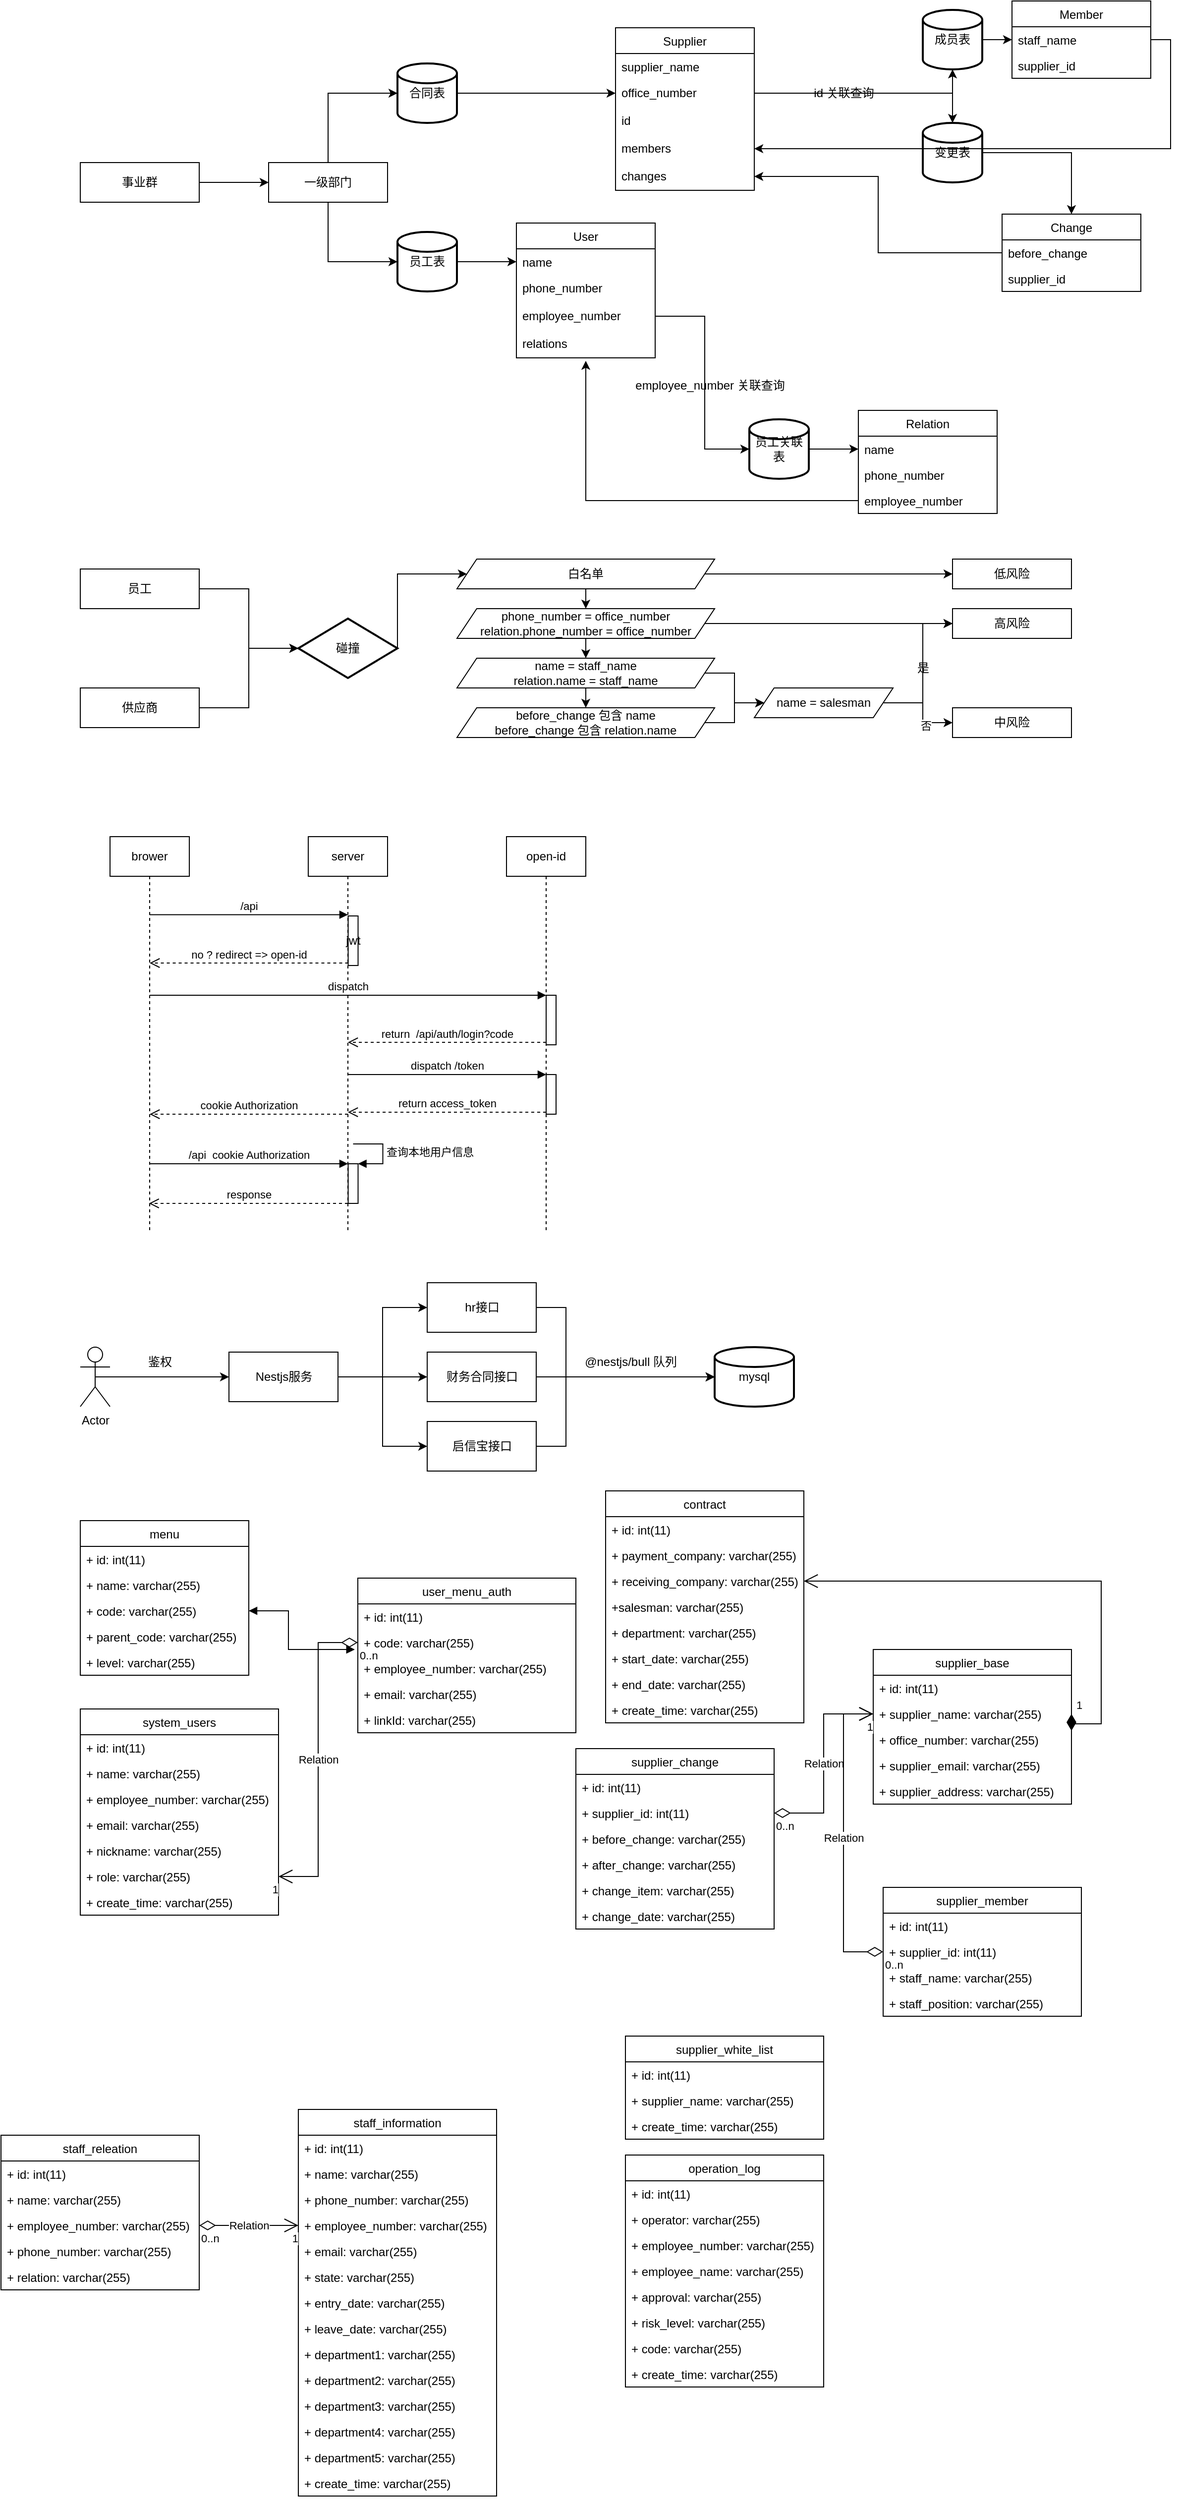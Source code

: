 <mxfile version="15.6.8" type="github">
  <diagram name="Page-1" id="74e2e168-ea6b-b213-b513-2b3c1d86103e">
    <mxGraphModel dx="1186" dy="621" grid="1" gridSize="10" guides="1" tooltips="1" connect="1" arrows="1" fold="1" page="1" pageScale="1" pageWidth="1100" pageHeight="850" background="none" math="0" shadow="0">
      <root>
        <mxCell id="0" />
        <mxCell id="1" parent="0" />
        <mxCell id="2gMiZiSh976H5tjqEBDV-12" value="User" style="swimlane;fontStyle=0;childLayout=stackLayout;horizontal=1;startSize=26;fillColor=none;horizontalStack=0;resizeParent=1;resizeParentMax=0;resizeLast=0;collapsible=1;marginBottom=0;" parent="1" vertex="1">
          <mxGeometry x="530" y="261" width="140" height="136" as="geometry">
            <mxRectangle x="530" y="230" width="60" height="26" as="alternateBounds" />
          </mxGeometry>
        </mxCell>
        <mxCell id="2gMiZiSh976H5tjqEBDV-13" value="name" style="text;strokeColor=none;fillColor=none;align=left;verticalAlign=top;spacingLeft=4;spacingRight=4;overflow=hidden;rotatable=0;points=[[0,0.5],[1,0.5]];portConstraint=eastwest;" parent="2gMiZiSh976H5tjqEBDV-12" vertex="1">
          <mxGeometry y="26" width="140" height="26" as="geometry" />
        </mxCell>
        <mxCell id="2gMiZiSh976H5tjqEBDV-14" value="phone_number" style="text;strokeColor=none;fillColor=none;align=left;verticalAlign=top;spacingLeft=4;spacingRight=4;overflow=hidden;rotatable=0;points=[[0,0.5],[1,0.5]];portConstraint=eastwest;" parent="2gMiZiSh976H5tjqEBDV-12" vertex="1">
          <mxGeometry y="52" width="140" height="28" as="geometry" />
        </mxCell>
        <mxCell id="2gMiZiSh976H5tjqEBDV-15" value="employee_number" style="text;strokeColor=none;fillColor=none;align=left;verticalAlign=top;spacingLeft=4;spacingRight=4;overflow=hidden;rotatable=0;points=[[0,0.5],[1,0.5]];portConstraint=eastwest;" parent="2gMiZiSh976H5tjqEBDV-12" vertex="1">
          <mxGeometry y="80" width="140" height="28" as="geometry" />
        </mxCell>
        <mxCell id="2gMiZiSh976H5tjqEBDV-101" value="relations" style="text;strokeColor=none;fillColor=none;align=left;verticalAlign=top;spacingLeft=4;spacingRight=4;overflow=hidden;rotatable=0;points=[[0,0.5],[1,0.5]];portConstraint=eastwest;" parent="2gMiZiSh976H5tjqEBDV-12" vertex="1">
          <mxGeometry y="108" width="140" height="28" as="geometry" />
        </mxCell>
        <mxCell id="2gMiZiSh976H5tjqEBDV-4" style="edgeStyle=orthogonalEdgeStyle;rounded=0;orthogonalLoop=1;jettySize=auto;html=1;exitX=1;exitY=0.5;exitDx=0;exitDy=0;entryX=0;entryY=0.5;entryDx=0;entryDy=0;" parent="1" source="2gMiZiSh976H5tjqEBDV-1" target="2gMiZiSh976H5tjqEBDV-3" edge="1">
          <mxGeometry relative="1" as="geometry" />
        </mxCell>
        <mxCell id="2gMiZiSh976H5tjqEBDV-1" value="事业群" style="rounded=0;whiteSpace=wrap;html=1;" parent="1" vertex="1">
          <mxGeometry x="90" y="200" width="120" height="40" as="geometry" />
        </mxCell>
        <mxCell id="2gMiZiSh976H5tjqEBDV-20" style="edgeStyle=orthogonalEdgeStyle;rounded=0;orthogonalLoop=1;jettySize=auto;html=1;exitX=0.5;exitY=1;exitDx=0;exitDy=0;entryX=0;entryY=0.5;entryDx=0;entryDy=0;entryPerimeter=0;" parent="1" source="2gMiZiSh976H5tjqEBDV-3" target="2gMiZiSh976H5tjqEBDV-7" edge="1">
          <mxGeometry relative="1" as="geometry" />
        </mxCell>
        <mxCell id="2gMiZiSh976H5tjqEBDV-31" style="edgeStyle=orthogonalEdgeStyle;rounded=0;orthogonalLoop=1;jettySize=auto;html=1;exitX=0.5;exitY=0;exitDx=0;exitDy=0;entryX=0;entryY=0.5;entryDx=0;entryDy=0;entryPerimeter=0;" parent="1" source="2gMiZiSh976H5tjqEBDV-3" target="2gMiZiSh976H5tjqEBDV-6" edge="1">
          <mxGeometry relative="1" as="geometry" />
        </mxCell>
        <mxCell id="2gMiZiSh976H5tjqEBDV-3" value="一级部门" style="rounded=0;whiteSpace=wrap;html=1;" parent="1" vertex="1">
          <mxGeometry x="280" y="200" width="120" height="40" as="geometry" />
        </mxCell>
        <mxCell id="2gMiZiSh976H5tjqEBDV-33" style="edgeStyle=orthogonalEdgeStyle;rounded=0;orthogonalLoop=1;jettySize=auto;html=1;exitX=1;exitY=0.5;exitDx=0;exitDy=0;exitPerimeter=0;entryX=0;entryY=0.5;entryDx=0;entryDy=0;" parent="1" source="2gMiZiSh976H5tjqEBDV-6" target="2gMiZiSh976H5tjqEBDV-116" edge="1">
          <mxGeometry relative="1" as="geometry">
            <mxPoint x="560" y="130" as="targetPoint" />
          </mxGeometry>
        </mxCell>
        <mxCell id="2gMiZiSh976H5tjqEBDV-6" value="合同表" style="strokeWidth=2;html=1;shape=mxgraph.flowchart.database;whiteSpace=wrap;" parent="1" vertex="1">
          <mxGeometry x="410" y="100" width="60" height="60" as="geometry" />
        </mxCell>
        <mxCell id="2gMiZiSh976H5tjqEBDV-21" style="edgeStyle=orthogonalEdgeStyle;rounded=0;orthogonalLoop=1;jettySize=auto;html=1;exitX=1;exitY=0.5;exitDx=0;exitDy=0;exitPerimeter=0;entryX=0;entryY=0.5;entryDx=0;entryDy=0;" parent="1" source="2gMiZiSh976H5tjqEBDV-7" target="2gMiZiSh976H5tjqEBDV-13" edge="1">
          <mxGeometry relative="1" as="geometry" />
        </mxCell>
        <mxCell id="2gMiZiSh976H5tjqEBDV-7" value="员工表" style="strokeWidth=2;html=1;shape=mxgraph.flowchart.database;whiteSpace=wrap;" parent="1" vertex="1">
          <mxGeometry x="410" y="270" width="60" height="60" as="geometry" />
        </mxCell>
        <mxCell id="2gMiZiSh976H5tjqEBDV-30" style="edgeStyle=orthogonalEdgeStyle;rounded=0;orthogonalLoop=1;jettySize=auto;html=1;exitX=1;exitY=0.5;exitDx=0;exitDy=0;exitPerimeter=0;entryX=0;entryY=0.5;entryDx=0;entryDy=0;" parent="1" source="2gMiZiSh976H5tjqEBDV-8" target="2gMiZiSh976H5tjqEBDV-27" edge="1">
          <mxGeometry relative="1" as="geometry" />
        </mxCell>
        <mxCell id="2gMiZiSh976H5tjqEBDV-8" value="员工关联表" style="strokeWidth=2;html=1;shape=mxgraph.flowchart.database;whiteSpace=wrap;" parent="1" vertex="1">
          <mxGeometry x="765" y="459" width="60" height="60" as="geometry" />
        </mxCell>
        <mxCell id="2gMiZiSh976H5tjqEBDV-26" value="Relation" style="swimlane;fontStyle=0;childLayout=stackLayout;horizontal=1;startSize=26;fillColor=none;horizontalStack=0;resizeParent=1;resizeParentMax=0;resizeLast=0;collapsible=1;marginBottom=0;" parent="1" vertex="1">
          <mxGeometry x="875" y="450" width="140" height="104" as="geometry" />
        </mxCell>
        <mxCell id="2gMiZiSh976H5tjqEBDV-27" value="name" style="text;strokeColor=none;fillColor=none;align=left;verticalAlign=top;spacingLeft=4;spacingRight=4;overflow=hidden;rotatable=0;points=[[0,0.5],[1,0.5]];portConstraint=eastwest;" parent="2gMiZiSh976H5tjqEBDV-26" vertex="1">
          <mxGeometry y="26" width="140" height="26" as="geometry" />
        </mxCell>
        <mxCell id="2gMiZiSh976H5tjqEBDV-28" value="phone_number" style="text;strokeColor=none;fillColor=none;align=left;verticalAlign=top;spacingLeft=4;spacingRight=4;overflow=hidden;rotatable=0;points=[[0,0.5],[1,0.5]];portConstraint=eastwest;" parent="2gMiZiSh976H5tjqEBDV-26" vertex="1">
          <mxGeometry y="52" width="140" height="26" as="geometry" />
        </mxCell>
        <mxCell id="2gMiZiSh976H5tjqEBDV-29" value="employee_number" style="text;strokeColor=none;fillColor=none;align=left;verticalAlign=top;spacingLeft=4;spacingRight=4;overflow=hidden;rotatable=0;points=[[0,0.5],[1,0.5]];portConstraint=eastwest;" parent="2gMiZiSh976H5tjqEBDV-26" vertex="1">
          <mxGeometry y="78" width="140" height="26" as="geometry" />
        </mxCell>
        <mxCell id="2gMiZiSh976H5tjqEBDV-140" style="edgeStyle=orthogonalEdgeStyle;rounded=0;orthogonalLoop=1;jettySize=auto;html=1;exitX=1;exitY=0.5;exitDx=0;exitDy=0;exitPerimeter=0;entryX=0;entryY=0.5;entryDx=0;entryDy=0;" parent="1" source="2gMiZiSh976H5tjqEBDV-78" target="2gMiZiSh976H5tjqEBDV-133" edge="1">
          <mxGeometry relative="1" as="geometry" />
        </mxCell>
        <mxCell id="2gMiZiSh976H5tjqEBDV-78" value="成员表" style="strokeWidth=2;html=1;shape=mxgraph.flowchart.database;whiteSpace=wrap;" parent="1" vertex="1">
          <mxGeometry x="940" y="46" width="60" height="60" as="geometry" />
        </mxCell>
        <mxCell id="2gMiZiSh976H5tjqEBDV-150" style="edgeStyle=orthogonalEdgeStyle;rounded=0;orthogonalLoop=1;jettySize=auto;html=1;exitX=1;exitY=0.5;exitDx=0;exitDy=0;exitPerimeter=0;entryX=0.5;entryY=0;entryDx=0;entryDy=0;" parent="1" source="2gMiZiSh976H5tjqEBDV-79" target="2gMiZiSh976H5tjqEBDV-136" edge="1">
          <mxGeometry relative="1" as="geometry" />
        </mxCell>
        <mxCell id="2gMiZiSh976H5tjqEBDV-79" value="变更表" style="strokeWidth=2;html=1;shape=mxgraph.flowchart.database;whiteSpace=wrap;" parent="1" vertex="1">
          <mxGeometry x="940" y="160" width="60" height="60" as="geometry" />
        </mxCell>
        <mxCell id="2gMiZiSh976H5tjqEBDV-130" value="" style="edgeStyle=orthogonalEdgeStyle;rounded=0;orthogonalLoop=1;jettySize=auto;html=1;exitX=1;exitY=0.5;exitDx=0;exitDy=0;" parent="1" source="2gMiZiSh976H5tjqEBDV-15" target="2gMiZiSh976H5tjqEBDV-8" edge="1">
          <mxGeometry relative="1" as="geometry">
            <mxPoint x="580" y="390" as="sourcePoint" />
            <Array as="points">
              <mxPoint x="720" y="355" />
              <mxPoint x="720" y="489" />
            </Array>
          </mxGeometry>
        </mxCell>
        <mxCell id="2gMiZiSh976H5tjqEBDV-83" value="employee_number 关联查询" style="text;html=1;align=center;verticalAlign=middle;resizable=0;points=[];autosize=1;strokeColor=none;" parent="1" vertex="1">
          <mxGeometry x="640" y="415" width="170" height="20" as="geometry" />
        </mxCell>
        <mxCell id="2gMiZiSh976H5tjqEBDV-114" value="Supplier" style="swimlane;fontStyle=0;childLayout=stackLayout;horizontal=1;startSize=26;fillColor=none;horizontalStack=0;resizeParent=1;resizeParentMax=0;resizeLast=0;collapsible=1;marginBottom=0;" parent="1" vertex="1">
          <mxGeometry x="630" y="64" width="140" height="164" as="geometry">
            <mxRectangle x="530" y="230" width="60" height="26" as="alternateBounds" />
          </mxGeometry>
        </mxCell>
        <mxCell id="2gMiZiSh976H5tjqEBDV-115" value="supplier_name" style="text;strokeColor=none;fillColor=none;align=left;verticalAlign=top;spacingLeft=4;spacingRight=4;overflow=hidden;rotatable=0;points=[[0,0.5],[1,0.5]];portConstraint=eastwest;" parent="2gMiZiSh976H5tjqEBDV-114" vertex="1">
          <mxGeometry y="26" width="140" height="26" as="geometry" />
        </mxCell>
        <mxCell id="2gMiZiSh976H5tjqEBDV-116" value="office_number" style="text;strokeColor=none;fillColor=none;align=left;verticalAlign=top;spacingLeft=4;spacingRight=4;overflow=hidden;rotatable=0;points=[[0,0.5],[1,0.5]];portConstraint=eastwest;" parent="2gMiZiSh976H5tjqEBDV-114" vertex="1">
          <mxGeometry y="52" width="140" height="28" as="geometry" />
        </mxCell>
        <mxCell id="2gMiZiSh976H5tjqEBDV-117" value="id" style="text;strokeColor=none;fillColor=none;align=left;verticalAlign=top;spacingLeft=4;spacingRight=4;overflow=hidden;rotatable=0;points=[[0,0.5],[1,0.5]];portConstraint=eastwest;" parent="2gMiZiSh976H5tjqEBDV-114" vertex="1">
          <mxGeometry y="80" width="140" height="28" as="geometry" />
        </mxCell>
        <mxCell id="2gMiZiSh976H5tjqEBDV-118" value="members" style="text;strokeColor=none;fillColor=none;align=left;verticalAlign=top;spacingLeft=4;spacingRight=4;overflow=hidden;rotatable=0;points=[[0,0.5],[1,0.5]];portConstraint=eastwest;" parent="2gMiZiSh976H5tjqEBDV-114" vertex="1">
          <mxGeometry y="108" width="140" height="28" as="geometry" />
        </mxCell>
        <mxCell id="2gMiZiSh976H5tjqEBDV-122" value="changes" style="text;strokeColor=none;fillColor=none;align=left;verticalAlign=top;spacingLeft=4;spacingRight=4;overflow=hidden;rotatable=0;points=[[0,0.5],[1,0.5]];portConstraint=eastwest;" parent="2gMiZiSh976H5tjqEBDV-114" vertex="1">
          <mxGeometry y="136" width="140" height="28" as="geometry" />
        </mxCell>
        <mxCell id="2gMiZiSh976H5tjqEBDV-127" value="" style="edgeStyle=orthogonalEdgeStyle;rounded=0;orthogonalLoop=1;jettySize=auto;html=1;" parent="1" source="2gMiZiSh976H5tjqEBDV-116" target="2gMiZiSh976H5tjqEBDV-78" edge="1">
          <mxGeometry relative="1" as="geometry" />
        </mxCell>
        <mxCell id="2gMiZiSh976H5tjqEBDV-128" style="edgeStyle=orthogonalEdgeStyle;rounded=0;orthogonalLoop=1;jettySize=auto;html=1;exitX=1;exitY=0.5;exitDx=0;exitDy=0;entryX=0.5;entryY=0;entryDx=0;entryDy=0;entryPerimeter=0;" parent="1" source="2gMiZiSh976H5tjqEBDV-116" target="2gMiZiSh976H5tjqEBDV-79" edge="1">
          <mxGeometry relative="1" as="geometry" />
        </mxCell>
        <mxCell id="2gMiZiSh976H5tjqEBDV-131" value="id 关联查询" style="text;html=1;align=center;verticalAlign=middle;resizable=0;points=[];autosize=1;strokeColor=none;" parent="1" vertex="1">
          <mxGeometry x="820" y="120" width="80" height="20" as="geometry" />
        </mxCell>
        <mxCell id="2gMiZiSh976H5tjqEBDV-132" value="Member" style="swimlane;fontStyle=0;childLayout=stackLayout;horizontal=1;startSize=26;fillColor=none;horizontalStack=0;resizeParent=1;resizeParentMax=0;resizeLast=0;collapsible=1;marginBottom=0;" parent="1" vertex="1">
          <mxGeometry x="1030" y="37" width="140" height="78" as="geometry" />
        </mxCell>
        <mxCell id="2gMiZiSh976H5tjqEBDV-133" value="staff_name" style="text;strokeColor=none;fillColor=none;align=left;verticalAlign=top;spacingLeft=4;spacingRight=4;overflow=hidden;rotatable=0;points=[[0,0.5],[1,0.5]];portConstraint=eastwest;" parent="2gMiZiSh976H5tjqEBDV-132" vertex="1">
          <mxGeometry y="26" width="140" height="26" as="geometry" />
        </mxCell>
        <mxCell id="2gMiZiSh976H5tjqEBDV-134" value="supplier_id" style="text;strokeColor=none;fillColor=none;align=left;verticalAlign=top;spacingLeft=4;spacingRight=4;overflow=hidden;rotatable=0;points=[[0,0.5],[1,0.5]];portConstraint=eastwest;" parent="2gMiZiSh976H5tjqEBDV-132" vertex="1">
          <mxGeometry y="52" width="140" height="26" as="geometry" />
        </mxCell>
        <mxCell id="2gMiZiSh976H5tjqEBDV-136" value="Change" style="swimlane;fontStyle=0;childLayout=stackLayout;horizontal=1;startSize=26;fillColor=none;horizontalStack=0;resizeParent=1;resizeParentMax=0;resizeLast=0;collapsible=1;marginBottom=0;" parent="1" vertex="1">
          <mxGeometry x="1020" y="252" width="140" height="78" as="geometry" />
        </mxCell>
        <mxCell id="2gMiZiSh976H5tjqEBDV-137" value="before_change" style="text;strokeColor=none;fillColor=none;align=left;verticalAlign=top;spacingLeft=4;spacingRight=4;overflow=hidden;rotatable=0;points=[[0,0.5],[1,0.5]];portConstraint=eastwest;" parent="2gMiZiSh976H5tjqEBDV-136" vertex="1">
          <mxGeometry y="26" width="140" height="26" as="geometry" />
        </mxCell>
        <mxCell id="2gMiZiSh976H5tjqEBDV-138" value="supplier_id" style="text;strokeColor=none;fillColor=none;align=left;verticalAlign=top;spacingLeft=4;spacingRight=4;overflow=hidden;rotatable=0;points=[[0,0.5],[1,0.5]];portConstraint=eastwest;" parent="2gMiZiSh976H5tjqEBDV-136" vertex="1">
          <mxGeometry y="52" width="140" height="26" as="geometry" />
        </mxCell>
        <mxCell id="2gMiZiSh976H5tjqEBDV-143" style="edgeStyle=orthogonalEdgeStyle;rounded=0;orthogonalLoop=1;jettySize=auto;html=1;exitX=1;exitY=0.5;exitDx=0;exitDy=0;" parent="1" source="2gMiZiSh976H5tjqEBDV-133" target="2gMiZiSh976H5tjqEBDV-118" edge="1">
          <mxGeometry relative="1" as="geometry" />
        </mxCell>
        <mxCell id="2gMiZiSh976H5tjqEBDV-149" style="edgeStyle=orthogonalEdgeStyle;rounded=0;orthogonalLoop=1;jettySize=auto;html=1;exitX=0;exitY=0.5;exitDx=0;exitDy=0;entryX=1;entryY=0.5;entryDx=0;entryDy=0;" parent="1" source="2gMiZiSh976H5tjqEBDV-137" target="2gMiZiSh976H5tjqEBDV-122" edge="1">
          <mxGeometry relative="1" as="geometry" />
        </mxCell>
        <mxCell id="2gMiZiSh976H5tjqEBDV-172" value="" style="edgeStyle=orthogonalEdgeStyle;rounded=0;orthogonalLoop=1;jettySize=auto;html=1;" parent="1" source="2gMiZiSh976H5tjqEBDV-29" edge="1">
          <mxGeometry relative="1" as="geometry">
            <mxPoint x="600" y="400" as="targetPoint" />
            <Array as="points">
              <mxPoint x="600" y="541" />
            </Array>
          </mxGeometry>
        </mxCell>
        <mxCell id="2gMiZiSh976H5tjqEBDV-177" style="edgeStyle=orthogonalEdgeStyle;rounded=0;orthogonalLoop=1;jettySize=auto;html=1;exitX=1;exitY=0.5;exitDx=0;exitDy=0;entryX=0;entryY=0.5;entryDx=0;entryDy=0;entryPerimeter=0;" parent="1" source="2gMiZiSh976H5tjqEBDV-174" target="2gMiZiSh976H5tjqEBDV-176" edge="1">
          <mxGeometry relative="1" as="geometry" />
        </mxCell>
        <mxCell id="2gMiZiSh976H5tjqEBDV-174" value="员工" style="rounded=0;whiteSpace=wrap;html=1;" parent="1" vertex="1">
          <mxGeometry x="90" y="610" width="120" height="40" as="geometry" />
        </mxCell>
        <mxCell id="2gMiZiSh976H5tjqEBDV-178" style="edgeStyle=orthogonalEdgeStyle;rounded=0;orthogonalLoop=1;jettySize=auto;html=1;exitX=1;exitY=0.5;exitDx=0;exitDy=0;entryX=0;entryY=0.5;entryDx=0;entryDy=0;entryPerimeter=0;" parent="1" source="2gMiZiSh976H5tjqEBDV-175" target="2gMiZiSh976H5tjqEBDV-176" edge="1">
          <mxGeometry relative="1" as="geometry">
            <mxPoint x="310" y="680" as="targetPoint" />
            <Array as="points">
              <mxPoint x="260" y="750" />
              <mxPoint x="260" y="690" />
            </Array>
          </mxGeometry>
        </mxCell>
        <mxCell id="2gMiZiSh976H5tjqEBDV-175" value="供应商" style="rounded=0;whiteSpace=wrap;html=1;" parent="1" vertex="1">
          <mxGeometry x="90" y="730" width="120" height="40" as="geometry" />
        </mxCell>
        <mxCell id="2gMiZiSh976H5tjqEBDV-197" style="edgeStyle=orthogonalEdgeStyle;rounded=0;orthogonalLoop=1;jettySize=auto;html=1;exitX=1;exitY=0.5;exitDx=0;exitDy=0;exitPerimeter=0;entryX=0;entryY=0.5;entryDx=0;entryDy=0;" parent="1" source="2gMiZiSh976H5tjqEBDV-176" target="2gMiZiSh976H5tjqEBDV-188" edge="1">
          <mxGeometry relative="1" as="geometry">
            <Array as="points">
              <mxPoint x="410" y="615" />
            </Array>
          </mxGeometry>
        </mxCell>
        <mxCell id="2gMiZiSh976H5tjqEBDV-176" value="碰撞" style="strokeWidth=2;html=1;shape=mxgraph.flowchart.decision;whiteSpace=wrap;" parent="1" vertex="1">
          <mxGeometry x="310" y="660" width="100" height="60" as="geometry" />
        </mxCell>
        <mxCell id="2gMiZiSh976H5tjqEBDV-201" style="edgeStyle=orthogonalEdgeStyle;rounded=0;orthogonalLoop=1;jettySize=auto;html=1;exitX=1;exitY=0.5;exitDx=0;exitDy=0;entryX=0;entryY=0.5;entryDx=0;entryDy=0;" parent="1" source="2gMiZiSh976H5tjqEBDV-188" target="2gMiZiSh976H5tjqEBDV-192" edge="1">
          <mxGeometry relative="1" as="geometry" />
        </mxCell>
        <mxCell id="2gMiZiSh976H5tjqEBDV-210" style="edgeStyle=orthogonalEdgeStyle;rounded=0;orthogonalLoop=1;jettySize=auto;html=1;exitX=0.5;exitY=1;exitDx=0;exitDy=0;entryX=0.5;entryY=0;entryDx=0;entryDy=0;" parent="1" source="2gMiZiSh976H5tjqEBDV-188" target="2gMiZiSh976H5tjqEBDV-189" edge="1">
          <mxGeometry relative="1" as="geometry" />
        </mxCell>
        <mxCell id="2gMiZiSh976H5tjqEBDV-188" value="&lt;span&gt;白名单&lt;/span&gt;" style="shape=parallelogram;perimeter=parallelogramPerimeter;whiteSpace=wrap;html=1;fixedSize=1;" parent="1" vertex="1">
          <mxGeometry x="470" y="600" width="260" height="30" as="geometry" />
        </mxCell>
        <mxCell id="2gMiZiSh976H5tjqEBDV-202" style="edgeStyle=orthogonalEdgeStyle;rounded=0;orthogonalLoop=1;jettySize=auto;html=1;exitX=1;exitY=0.5;exitDx=0;exitDy=0;entryX=0;entryY=0.5;entryDx=0;entryDy=0;" parent="1" source="2gMiZiSh976H5tjqEBDV-189" target="2gMiZiSh976H5tjqEBDV-193" edge="1">
          <mxGeometry relative="1" as="geometry" />
        </mxCell>
        <mxCell id="2gMiZiSh976H5tjqEBDV-211" style="edgeStyle=orthogonalEdgeStyle;rounded=0;orthogonalLoop=1;jettySize=auto;html=1;exitX=0.5;exitY=1;exitDx=0;exitDy=0;entryX=0.5;entryY=0;entryDx=0;entryDy=0;" parent="1" source="2gMiZiSh976H5tjqEBDV-189" target="2gMiZiSh976H5tjqEBDV-190" edge="1">
          <mxGeometry relative="1" as="geometry" />
        </mxCell>
        <mxCell id="2gMiZiSh976H5tjqEBDV-189" value="&lt;span&gt;phone_number = office_number&lt;/span&gt;&lt;br&gt;&lt;span&gt;relation.phone_number = office_number&lt;/span&gt;" style="shape=parallelogram;perimeter=parallelogramPerimeter;whiteSpace=wrap;html=1;fixedSize=1;" parent="1" vertex="1">
          <mxGeometry x="470" y="650" width="260" height="30" as="geometry" />
        </mxCell>
        <mxCell id="2gMiZiSh976H5tjqEBDV-203" style="edgeStyle=orthogonalEdgeStyle;rounded=0;orthogonalLoop=1;jettySize=auto;html=1;exitX=1;exitY=0.5;exitDx=0;exitDy=0;entryX=0;entryY=0.5;entryDx=0;entryDy=0;" parent="1" source="2gMiZiSh976H5tjqEBDV-190" target="2gMiZiSh976H5tjqEBDV-196" edge="1">
          <mxGeometry relative="1" as="geometry" />
        </mxCell>
        <mxCell id="2gMiZiSh976H5tjqEBDV-212" style="edgeStyle=orthogonalEdgeStyle;rounded=0;orthogonalLoop=1;jettySize=auto;html=1;exitX=0.5;exitY=1;exitDx=0;exitDy=0;entryX=0.5;entryY=0;entryDx=0;entryDy=0;" parent="1" source="2gMiZiSh976H5tjqEBDV-190" target="2gMiZiSh976H5tjqEBDV-191" edge="1">
          <mxGeometry relative="1" as="geometry" />
        </mxCell>
        <mxCell id="2gMiZiSh976H5tjqEBDV-190" value="&lt;span&gt;name = staff_name&lt;/span&gt;&lt;br&gt;&lt;span&gt;relation.name = staff_name&lt;/span&gt;" style="shape=parallelogram;perimeter=parallelogramPerimeter;whiteSpace=wrap;html=1;fixedSize=1;" parent="1" vertex="1">
          <mxGeometry x="470" y="700" width="260" height="30" as="geometry" />
        </mxCell>
        <mxCell id="2gMiZiSh976H5tjqEBDV-204" style="edgeStyle=orthogonalEdgeStyle;rounded=0;orthogonalLoop=1;jettySize=auto;html=1;exitX=1;exitY=0.5;exitDx=0;exitDy=0;entryX=0;entryY=0.5;entryDx=0;entryDy=0;" parent="1" source="2gMiZiSh976H5tjqEBDV-191" target="2gMiZiSh976H5tjqEBDV-196" edge="1">
          <mxGeometry relative="1" as="geometry">
            <mxPoint x="760" y="730" as="targetPoint" />
            <Array as="points">
              <mxPoint x="750" y="765" />
              <mxPoint x="750" y="745" />
            </Array>
          </mxGeometry>
        </mxCell>
        <mxCell id="2gMiZiSh976H5tjqEBDV-191" value="&lt;span&gt;before_change 包含 name&lt;/span&gt;&lt;br&gt;&lt;span&gt;before_change 包含 relation.name&lt;/span&gt;" style="shape=parallelogram;perimeter=parallelogramPerimeter;whiteSpace=wrap;html=1;fixedSize=1;" parent="1" vertex="1">
          <mxGeometry x="470" y="750" width="260" height="30" as="geometry" />
        </mxCell>
        <mxCell id="2gMiZiSh976H5tjqEBDV-192" value="低风险" style="rounded=0;whiteSpace=wrap;html=1;" parent="1" vertex="1">
          <mxGeometry x="970" y="600" width="120" height="30" as="geometry" />
        </mxCell>
        <mxCell id="2gMiZiSh976H5tjqEBDV-193" value="高风险" style="rounded=0;whiteSpace=wrap;html=1;" parent="1" vertex="1">
          <mxGeometry x="970" y="650" width="120" height="30" as="geometry" />
        </mxCell>
        <mxCell id="2gMiZiSh976H5tjqEBDV-194" value="中风险" style="rounded=0;whiteSpace=wrap;html=1;" parent="1" vertex="1">
          <mxGeometry x="970" y="750" width="120" height="30" as="geometry" />
        </mxCell>
        <mxCell id="2gMiZiSh976H5tjqEBDV-206" style="edgeStyle=orthogonalEdgeStyle;rounded=0;orthogonalLoop=1;jettySize=auto;html=1;exitX=1;exitY=0.5;exitDx=0;exitDy=0;entryX=0;entryY=0.5;entryDx=0;entryDy=0;" parent="1" source="2gMiZiSh976H5tjqEBDV-196" target="2gMiZiSh976H5tjqEBDV-193" edge="1">
          <mxGeometry relative="1" as="geometry" />
        </mxCell>
        <mxCell id="2gMiZiSh976H5tjqEBDV-207" style="edgeStyle=orthogonalEdgeStyle;rounded=0;orthogonalLoop=1;jettySize=auto;html=1;exitX=1;exitY=0.5;exitDx=0;exitDy=0;entryX=0;entryY=0.5;entryDx=0;entryDy=0;" parent="1" source="2gMiZiSh976H5tjqEBDV-196" target="2gMiZiSh976H5tjqEBDV-194" edge="1">
          <mxGeometry relative="1" as="geometry" />
        </mxCell>
        <mxCell id="2gMiZiSh976H5tjqEBDV-209" value="否" style="edgeLabel;html=1;align=center;verticalAlign=middle;resizable=0;points=[];" parent="2gMiZiSh976H5tjqEBDV-207" vertex="1" connectable="0">
          <mxGeometry x="0.429" y="-4" relative="1" as="geometry">
            <mxPoint x="-2" y="-1" as="offset" />
          </mxGeometry>
        </mxCell>
        <mxCell id="2gMiZiSh976H5tjqEBDV-196" value="name = salesman" style="shape=parallelogram;perimeter=parallelogramPerimeter;whiteSpace=wrap;html=1;fixedSize=1;" parent="1" vertex="1">
          <mxGeometry x="770" y="730" width="140" height="30" as="geometry" />
        </mxCell>
        <mxCell id="2gMiZiSh976H5tjqEBDV-208" value="是" style="text;html=1;align=center;verticalAlign=middle;resizable=0;points=[];autosize=1;strokeColor=none;" parent="1" vertex="1">
          <mxGeometry x="925" y="700" width="30" height="20" as="geometry" />
        </mxCell>
        <mxCell id="XQsBeovNMCF7Xu1CLmRe-4" value="brower" style="shape=umlLifeline;perimeter=lifelinePerimeter;whiteSpace=wrap;html=1;container=1;collapsible=0;recursiveResize=0;outlineConnect=0;" vertex="1" parent="1">
          <mxGeometry x="120" y="880" width="80" height="400" as="geometry" />
        </mxCell>
        <mxCell id="XQsBeovNMCF7Xu1CLmRe-7" value="server" style="shape=umlLifeline;perimeter=lifelinePerimeter;whiteSpace=wrap;html=1;container=1;collapsible=0;recursiveResize=0;outlineConnect=0;" vertex="1" parent="1">
          <mxGeometry x="320" y="880" width="80" height="400" as="geometry" />
        </mxCell>
        <mxCell id="XQsBeovNMCF7Xu1CLmRe-8" value="jwt" style="html=1;points=[];perimeter=orthogonalPerimeter;" vertex="1" parent="XQsBeovNMCF7Xu1CLmRe-7">
          <mxGeometry x="40.25" y="80" width="10" height="50" as="geometry" />
        </mxCell>
        <mxCell id="XQsBeovNMCF7Xu1CLmRe-144" value="" style="html=1;points=[];perimeter=orthogonalPerimeter;" vertex="1" parent="XQsBeovNMCF7Xu1CLmRe-7">
          <mxGeometry x="40.25" y="330" width="10" height="40" as="geometry" />
        </mxCell>
        <mxCell id="XQsBeovNMCF7Xu1CLmRe-145" value="查询本地用户信息" style="edgeStyle=orthogonalEdgeStyle;html=1;align=left;spacingLeft=2;endArrow=block;rounded=0;entryX=1;entryY=0;" edge="1" target="XQsBeovNMCF7Xu1CLmRe-144" parent="XQsBeovNMCF7Xu1CLmRe-7">
          <mxGeometry relative="1" as="geometry">
            <mxPoint x="45.25" y="310" as="sourcePoint" />
            <Array as="points">
              <mxPoint x="75.25" y="310" />
            </Array>
          </mxGeometry>
        </mxCell>
        <mxCell id="XQsBeovNMCF7Xu1CLmRe-9" value="/api" style="html=1;verticalAlign=bottom;endArrow=block;rounded=0;entryX=-0.025;entryY=-0.025;entryDx=0;entryDy=0;entryPerimeter=0;" edge="1" target="XQsBeovNMCF7Xu1CLmRe-8" parent="1" source="XQsBeovNMCF7Xu1CLmRe-4">
          <mxGeometry relative="1" as="geometry">
            <mxPoint x="290.25" y="1050" as="sourcePoint" />
            <mxPoint x="429.75" y="1050" as="targetPoint" />
          </mxGeometry>
        </mxCell>
        <mxCell id="XQsBeovNMCF7Xu1CLmRe-10" value="no ? redirect =&amp;gt; open-id" style="html=1;verticalAlign=bottom;endArrow=open;dashed=1;endSize=8;exitX=0;exitY=0.95;rounded=0;" edge="1" source="XQsBeovNMCF7Xu1CLmRe-8" parent="1" target="XQsBeovNMCF7Xu1CLmRe-4">
          <mxGeometry relative="1" as="geometry">
            <mxPoint x="290.25" y="1126" as="targetPoint" />
          </mxGeometry>
        </mxCell>
        <mxCell id="XQsBeovNMCF7Xu1CLmRe-11" value="open-id" style="shape=umlLifeline;perimeter=lifelinePerimeter;whiteSpace=wrap;html=1;container=1;collapsible=0;recursiveResize=0;outlineConnect=0;" vertex="1" parent="1">
          <mxGeometry x="520" y="880" width="80" height="400" as="geometry" />
        </mxCell>
        <mxCell id="XQsBeovNMCF7Xu1CLmRe-13" value="" style="html=1;points=[];perimeter=orthogonalPerimeter;" vertex="1" parent="XQsBeovNMCF7Xu1CLmRe-11">
          <mxGeometry x="40" y="160" width="10" height="50" as="geometry" />
        </mxCell>
        <mxCell id="XQsBeovNMCF7Xu1CLmRe-16" value="" style="html=1;points=[];perimeter=orthogonalPerimeter;" vertex="1" parent="XQsBeovNMCF7Xu1CLmRe-11">
          <mxGeometry x="40" y="240" width="10" height="40" as="geometry" />
        </mxCell>
        <mxCell id="XQsBeovNMCF7Xu1CLmRe-14" value="dispatch" style="html=1;verticalAlign=bottom;endArrow=block;entryX=0;entryY=0;rounded=0;" edge="1" target="XQsBeovNMCF7Xu1CLmRe-13" parent="1" source="XQsBeovNMCF7Xu1CLmRe-4">
          <mxGeometry relative="1" as="geometry">
            <mxPoint x="450" y="1070" as="sourcePoint" />
          </mxGeometry>
        </mxCell>
        <mxCell id="XQsBeovNMCF7Xu1CLmRe-15" value="return&amp;nbsp; /api/auth/login?code" style="html=1;verticalAlign=bottom;endArrow=open;dashed=1;endSize=8;exitX=0;exitY=0.95;rounded=0;" edge="1" source="XQsBeovNMCF7Xu1CLmRe-13" parent="1" target="XQsBeovNMCF7Xu1CLmRe-7">
          <mxGeometry relative="1" as="geometry">
            <mxPoint x="450" y="1146" as="targetPoint" />
          </mxGeometry>
        </mxCell>
        <mxCell id="XQsBeovNMCF7Xu1CLmRe-17" value="dispatch /token" style="html=1;verticalAlign=bottom;endArrow=block;entryX=0;entryY=0;rounded=0;" edge="1" target="XQsBeovNMCF7Xu1CLmRe-16" parent="1">
          <mxGeometry relative="1" as="geometry">
            <mxPoint x="359.5" y="1120" as="sourcePoint" />
          </mxGeometry>
        </mxCell>
        <mxCell id="XQsBeovNMCF7Xu1CLmRe-18" value="return access_token" style="html=1;verticalAlign=bottom;endArrow=open;dashed=1;endSize=8;exitX=0;exitY=0.95;rounded=0;" edge="1" source="XQsBeovNMCF7Xu1CLmRe-16" parent="1">
          <mxGeometry relative="1" as="geometry">
            <mxPoint x="360" y="1158" as="targetPoint" />
          </mxGeometry>
        </mxCell>
        <mxCell id="XQsBeovNMCF7Xu1CLmRe-19" value="cookie Authorization" style="html=1;verticalAlign=bottom;endArrow=open;dashed=1;endSize=8;rounded=0;" edge="1" parent="1" target="XQsBeovNMCF7Xu1CLmRe-4">
          <mxGeometry relative="1" as="geometry">
            <mxPoint x="360" y="1160" as="sourcePoint" />
            <mxPoint x="280" y="1160" as="targetPoint" />
          </mxGeometry>
        </mxCell>
        <mxCell id="XQsBeovNMCF7Xu1CLmRe-33" style="edgeStyle=orthogonalEdgeStyle;rounded=0;orthogonalLoop=1;jettySize=auto;html=1;exitX=0.5;exitY=0.5;exitDx=0;exitDy=0;exitPerimeter=0;entryX=0;entryY=0.5;entryDx=0;entryDy=0;" edge="1" parent="1" source="XQsBeovNMCF7Xu1CLmRe-23" target="XQsBeovNMCF7Xu1CLmRe-26">
          <mxGeometry relative="1" as="geometry" />
        </mxCell>
        <mxCell id="XQsBeovNMCF7Xu1CLmRe-23" value="Actor" style="shape=umlActor;verticalLabelPosition=bottom;verticalAlign=top;html=1;" vertex="1" parent="1">
          <mxGeometry x="90" y="1395" width="30" height="60" as="geometry" />
        </mxCell>
        <mxCell id="XQsBeovNMCF7Xu1CLmRe-30" style="edgeStyle=orthogonalEdgeStyle;rounded=0;orthogonalLoop=1;jettySize=auto;html=1;exitX=1;exitY=0.5;exitDx=0;exitDy=0;entryX=0;entryY=0.5;entryDx=0;entryDy=0;" edge="1" parent="1" source="XQsBeovNMCF7Xu1CLmRe-26" target="XQsBeovNMCF7Xu1CLmRe-27">
          <mxGeometry relative="1" as="geometry" />
        </mxCell>
        <mxCell id="XQsBeovNMCF7Xu1CLmRe-31" style="edgeStyle=orthogonalEdgeStyle;rounded=0;orthogonalLoop=1;jettySize=auto;html=1;exitX=1;exitY=0.5;exitDx=0;exitDy=0;entryX=0;entryY=0.5;entryDx=0;entryDy=0;" edge="1" parent="1" source="XQsBeovNMCF7Xu1CLmRe-26" target="XQsBeovNMCF7Xu1CLmRe-28">
          <mxGeometry relative="1" as="geometry" />
        </mxCell>
        <mxCell id="XQsBeovNMCF7Xu1CLmRe-32" style="edgeStyle=orthogonalEdgeStyle;rounded=0;orthogonalLoop=1;jettySize=auto;html=1;exitX=1;exitY=0.5;exitDx=0;exitDy=0;entryX=0;entryY=0.5;entryDx=0;entryDy=0;" edge="1" parent="1" source="XQsBeovNMCF7Xu1CLmRe-26" target="XQsBeovNMCF7Xu1CLmRe-29">
          <mxGeometry relative="1" as="geometry" />
        </mxCell>
        <mxCell id="XQsBeovNMCF7Xu1CLmRe-26" value="Nestjs服务" style="html=1;" vertex="1" parent="1">
          <mxGeometry x="240" y="1400" width="110" height="50" as="geometry" />
        </mxCell>
        <mxCell id="XQsBeovNMCF7Xu1CLmRe-39" style="edgeStyle=orthogonalEdgeStyle;rounded=0;orthogonalLoop=1;jettySize=auto;html=1;exitX=1;exitY=0.5;exitDx=0;exitDy=0;entryX=0;entryY=0.5;entryDx=0;entryDy=0;entryPerimeter=0;" edge="1" parent="1" source="XQsBeovNMCF7Xu1CLmRe-27" target="XQsBeovNMCF7Xu1CLmRe-34">
          <mxGeometry relative="1" as="geometry">
            <Array as="points">
              <mxPoint x="580" y="1355" />
              <mxPoint x="580" y="1425" />
            </Array>
          </mxGeometry>
        </mxCell>
        <mxCell id="XQsBeovNMCF7Xu1CLmRe-27" value="hr接口" style="html=1;" vertex="1" parent="1">
          <mxGeometry x="440" y="1330" width="110" height="50" as="geometry" />
        </mxCell>
        <mxCell id="XQsBeovNMCF7Xu1CLmRe-36" style="edgeStyle=orthogonalEdgeStyle;rounded=0;orthogonalLoop=1;jettySize=auto;html=1;exitX=1;exitY=0.5;exitDx=0;exitDy=0;entryX=0;entryY=0.5;entryDx=0;entryDy=0;entryPerimeter=0;" edge="1" parent="1" source="XQsBeovNMCF7Xu1CLmRe-28" target="XQsBeovNMCF7Xu1CLmRe-34">
          <mxGeometry relative="1" as="geometry">
            <mxPoint x="640" y="1420" as="targetPoint" />
          </mxGeometry>
        </mxCell>
        <mxCell id="XQsBeovNMCF7Xu1CLmRe-28" value="财务合同接口" style="html=1;" vertex="1" parent="1">
          <mxGeometry x="440" y="1400" width="110" height="50" as="geometry" />
        </mxCell>
        <mxCell id="XQsBeovNMCF7Xu1CLmRe-40" style="edgeStyle=orthogonalEdgeStyle;rounded=0;orthogonalLoop=1;jettySize=auto;html=1;exitX=1;exitY=0.5;exitDx=0;exitDy=0;entryX=0;entryY=0.5;entryDx=0;entryDy=0;entryPerimeter=0;" edge="1" parent="1" source="XQsBeovNMCF7Xu1CLmRe-29" target="XQsBeovNMCF7Xu1CLmRe-34">
          <mxGeometry relative="1" as="geometry">
            <Array as="points">
              <mxPoint x="580" y="1495" />
              <mxPoint x="580" y="1425" />
            </Array>
          </mxGeometry>
        </mxCell>
        <mxCell id="XQsBeovNMCF7Xu1CLmRe-29" value="启信宝接口" style="html=1;" vertex="1" parent="1">
          <mxGeometry x="440" y="1470" width="110" height="50" as="geometry" />
        </mxCell>
        <mxCell id="XQsBeovNMCF7Xu1CLmRe-34" value="mysql" style="strokeWidth=2;html=1;shape=mxgraph.flowchart.database;whiteSpace=wrap;" vertex="1" parent="1">
          <mxGeometry x="730" y="1395" width="80" height="60" as="geometry" />
        </mxCell>
        <mxCell id="XQsBeovNMCF7Xu1CLmRe-42" value="@nestjs/bull 队列" style="text;html=1;align=center;verticalAlign=middle;resizable=0;points=[];autosize=1;strokeColor=none;fillColor=none;" vertex="1" parent="1">
          <mxGeometry x="590" y="1400" width="110" height="20" as="geometry" />
        </mxCell>
        <mxCell id="XQsBeovNMCF7Xu1CLmRe-43" value="鉴权" style="text;html=1;align=center;verticalAlign=middle;resizable=0;points=[];autosize=1;strokeColor=none;fillColor=none;" vertex="1" parent="1">
          <mxGeometry x="150" y="1400" width="40" height="20" as="geometry" />
        </mxCell>
        <mxCell id="XQsBeovNMCF7Xu1CLmRe-44" value="menu" style="swimlane;fontStyle=0;childLayout=stackLayout;horizontal=1;startSize=26;fillColor=none;horizontalStack=0;resizeParent=1;resizeParentMax=0;resizeLast=0;collapsible=1;marginBottom=0;" vertex="1" parent="1">
          <mxGeometry x="90" y="1570" width="170" height="156" as="geometry" />
        </mxCell>
        <mxCell id="XQsBeovNMCF7Xu1CLmRe-45" value="+ id: int(11)" style="text;strokeColor=none;fillColor=none;align=left;verticalAlign=top;spacingLeft=4;spacingRight=4;overflow=hidden;rotatable=0;points=[[0,0.5],[1,0.5]];portConstraint=eastwest;" vertex="1" parent="XQsBeovNMCF7Xu1CLmRe-44">
          <mxGeometry y="26" width="170" height="26" as="geometry" />
        </mxCell>
        <mxCell id="XQsBeovNMCF7Xu1CLmRe-49" value="+ name: varchar(255)" style="text;strokeColor=none;fillColor=none;align=left;verticalAlign=top;spacingLeft=4;spacingRight=4;overflow=hidden;rotatable=0;points=[[0,0.5],[1,0.5]];portConstraint=eastwest;" vertex="1" parent="XQsBeovNMCF7Xu1CLmRe-44">
          <mxGeometry y="52" width="170" height="26" as="geometry" />
        </mxCell>
        <mxCell id="XQsBeovNMCF7Xu1CLmRe-46" value="+ code: varchar(255)" style="text;strokeColor=none;fillColor=none;align=left;verticalAlign=top;spacingLeft=4;spacingRight=4;overflow=hidden;rotatable=0;points=[[0,0.5],[1,0.5]];portConstraint=eastwest;" vertex="1" parent="XQsBeovNMCF7Xu1CLmRe-44">
          <mxGeometry y="78" width="170" height="26" as="geometry" />
        </mxCell>
        <mxCell id="XQsBeovNMCF7Xu1CLmRe-47" value="+ parent_code: varchar(255)" style="text;strokeColor=none;fillColor=none;align=left;verticalAlign=top;spacingLeft=4;spacingRight=4;overflow=hidden;rotatable=0;points=[[0,0.5],[1,0.5]];portConstraint=eastwest;" vertex="1" parent="XQsBeovNMCF7Xu1CLmRe-44">
          <mxGeometry y="104" width="170" height="26" as="geometry" />
        </mxCell>
        <mxCell id="XQsBeovNMCF7Xu1CLmRe-48" value="+ level: varchar(255)" style="text;strokeColor=none;fillColor=none;align=left;verticalAlign=top;spacingLeft=4;spacingRight=4;overflow=hidden;rotatable=0;points=[[0,0.5],[1,0.5]];portConstraint=eastwest;" vertex="1" parent="XQsBeovNMCF7Xu1CLmRe-44">
          <mxGeometry y="130" width="170" height="26" as="geometry" />
        </mxCell>
        <mxCell id="XQsBeovNMCF7Xu1CLmRe-50" value="system_users" style="swimlane;fontStyle=0;childLayout=stackLayout;horizontal=1;startSize=26;fillColor=none;horizontalStack=0;resizeParent=1;resizeParentMax=0;resizeLast=0;collapsible=1;marginBottom=0;" vertex="1" parent="1">
          <mxGeometry x="90" y="1760" width="200" height="208" as="geometry" />
        </mxCell>
        <mxCell id="XQsBeovNMCF7Xu1CLmRe-51" value="+ id: int(11)" style="text;strokeColor=none;fillColor=none;align=left;verticalAlign=top;spacingLeft=4;spacingRight=4;overflow=hidden;rotatable=0;points=[[0,0.5],[1,0.5]];portConstraint=eastwest;" vertex="1" parent="XQsBeovNMCF7Xu1CLmRe-50">
          <mxGeometry y="26" width="200" height="26" as="geometry" />
        </mxCell>
        <mxCell id="XQsBeovNMCF7Xu1CLmRe-52" value="+ name: varchar(255)" style="text;strokeColor=none;fillColor=none;align=left;verticalAlign=top;spacingLeft=4;spacingRight=4;overflow=hidden;rotatable=0;points=[[0,0.5],[1,0.5]];portConstraint=eastwest;" vertex="1" parent="XQsBeovNMCF7Xu1CLmRe-50">
          <mxGeometry y="52" width="200" height="26" as="geometry" />
        </mxCell>
        <mxCell id="XQsBeovNMCF7Xu1CLmRe-53" value="+ employee_number: varchar(255)" style="text;strokeColor=none;fillColor=none;align=left;verticalAlign=top;spacingLeft=4;spacingRight=4;overflow=hidden;rotatable=0;points=[[0,0.5],[1,0.5]];portConstraint=eastwest;" vertex="1" parent="XQsBeovNMCF7Xu1CLmRe-50">
          <mxGeometry y="78" width="200" height="26" as="geometry" />
        </mxCell>
        <mxCell id="XQsBeovNMCF7Xu1CLmRe-54" value="+ email: varchar(255)" style="text;strokeColor=none;fillColor=none;align=left;verticalAlign=top;spacingLeft=4;spacingRight=4;overflow=hidden;rotatable=0;points=[[0,0.5],[1,0.5]];portConstraint=eastwest;" vertex="1" parent="XQsBeovNMCF7Xu1CLmRe-50">
          <mxGeometry y="104" width="200" height="26" as="geometry" />
        </mxCell>
        <mxCell id="XQsBeovNMCF7Xu1CLmRe-55" value="+ nickname: varchar(255)" style="text;strokeColor=none;fillColor=none;align=left;verticalAlign=top;spacingLeft=4;spacingRight=4;overflow=hidden;rotatable=0;points=[[0,0.5],[1,0.5]];portConstraint=eastwest;" vertex="1" parent="XQsBeovNMCF7Xu1CLmRe-50">
          <mxGeometry y="130" width="200" height="26" as="geometry" />
        </mxCell>
        <mxCell id="XQsBeovNMCF7Xu1CLmRe-56" value="+ role: varchar(255)" style="text;strokeColor=none;fillColor=none;align=left;verticalAlign=top;spacingLeft=4;spacingRight=4;overflow=hidden;rotatable=0;points=[[0,0.5],[1,0.5]];portConstraint=eastwest;" vertex="1" parent="XQsBeovNMCF7Xu1CLmRe-50">
          <mxGeometry y="156" width="200" height="26" as="geometry" />
        </mxCell>
        <mxCell id="XQsBeovNMCF7Xu1CLmRe-57" value="+ create_time: varchar(255)" style="text;strokeColor=none;fillColor=none;align=left;verticalAlign=top;spacingLeft=4;spacingRight=4;overflow=hidden;rotatable=0;points=[[0,0.5],[1,0.5]];portConstraint=eastwest;" vertex="1" parent="XQsBeovNMCF7Xu1CLmRe-50">
          <mxGeometry y="182" width="200" height="26" as="geometry" />
        </mxCell>
        <mxCell id="XQsBeovNMCF7Xu1CLmRe-58" value="user_menu_auth" style="swimlane;fontStyle=0;childLayout=stackLayout;horizontal=1;startSize=26;fillColor=none;horizontalStack=0;resizeParent=1;resizeParentMax=0;resizeLast=0;collapsible=1;marginBottom=0;" vertex="1" parent="1">
          <mxGeometry x="370" y="1628" width="220" height="156" as="geometry" />
        </mxCell>
        <mxCell id="XQsBeovNMCF7Xu1CLmRe-59" value="+ id: int(11)" style="text;strokeColor=none;fillColor=none;align=left;verticalAlign=top;spacingLeft=4;spacingRight=4;overflow=hidden;rotatable=0;points=[[0,0.5],[1,0.5]];portConstraint=eastwest;" vertex="1" parent="XQsBeovNMCF7Xu1CLmRe-58">
          <mxGeometry y="26" width="220" height="26" as="geometry" />
        </mxCell>
        <mxCell id="XQsBeovNMCF7Xu1CLmRe-60" value="+ code: varchar(255)" style="text;strokeColor=none;fillColor=none;align=left;verticalAlign=top;spacingLeft=4;spacingRight=4;overflow=hidden;rotatable=0;points=[[0,0.5],[1,0.5]];portConstraint=eastwest;" vertex="1" parent="XQsBeovNMCF7Xu1CLmRe-58">
          <mxGeometry y="52" width="220" height="26" as="geometry" />
        </mxCell>
        <mxCell id="XQsBeovNMCF7Xu1CLmRe-61" value="+ employee_number: varchar(255)" style="text;strokeColor=none;fillColor=none;align=left;verticalAlign=top;spacingLeft=4;spacingRight=4;overflow=hidden;rotatable=0;points=[[0,0.5],[1,0.5]];portConstraint=eastwest;" vertex="1" parent="XQsBeovNMCF7Xu1CLmRe-58">
          <mxGeometry y="78" width="220" height="26" as="geometry" />
        </mxCell>
        <mxCell id="XQsBeovNMCF7Xu1CLmRe-62" value="+ email: varchar(255)" style="text;strokeColor=none;fillColor=none;align=left;verticalAlign=top;spacingLeft=4;spacingRight=4;overflow=hidden;rotatable=0;points=[[0,0.5],[1,0.5]];portConstraint=eastwest;" vertex="1" parent="XQsBeovNMCF7Xu1CLmRe-58">
          <mxGeometry y="104" width="220" height="26" as="geometry" />
        </mxCell>
        <mxCell id="XQsBeovNMCF7Xu1CLmRe-63" value="+ linkId: varchar(255)" style="text;strokeColor=none;fillColor=none;align=left;verticalAlign=top;spacingLeft=4;spacingRight=4;overflow=hidden;rotatable=0;points=[[0,0.5],[1,0.5]];portConstraint=eastwest;" vertex="1" parent="XQsBeovNMCF7Xu1CLmRe-58">
          <mxGeometry y="130" width="220" height="26" as="geometry" />
        </mxCell>
        <mxCell id="XQsBeovNMCF7Xu1CLmRe-72" value="operation_log" style="swimlane;fontStyle=0;childLayout=stackLayout;horizontal=1;startSize=26;fillColor=none;horizontalStack=0;resizeParent=1;resizeParentMax=0;resizeLast=0;collapsible=1;marginBottom=0;" vertex="1" parent="1">
          <mxGeometry x="640" y="2210" width="200" height="234" as="geometry" />
        </mxCell>
        <mxCell id="XQsBeovNMCF7Xu1CLmRe-73" value="+ id: int(11)" style="text;strokeColor=none;fillColor=none;align=left;verticalAlign=top;spacingLeft=4;spacingRight=4;overflow=hidden;rotatable=0;points=[[0,0.5],[1,0.5]];portConstraint=eastwest;" vertex="1" parent="XQsBeovNMCF7Xu1CLmRe-72">
          <mxGeometry y="26" width="200" height="26" as="geometry" />
        </mxCell>
        <mxCell id="XQsBeovNMCF7Xu1CLmRe-74" value="+ operator: varchar(255)" style="text;strokeColor=none;fillColor=none;align=left;verticalAlign=top;spacingLeft=4;spacingRight=4;overflow=hidden;rotatable=0;points=[[0,0.5],[1,0.5]];portConstraint=eastwest;" vertex="1" parent="XQsBeovNMCF7Xu1CLmRe-72">
          <mxGeometry y="52" width="200" height="26" as="geometry" />
        </mxCell>
        <mxCell id="XQsBeovNMCF7Xu1CLmRe-75" value="+ employee_number: varchar(255)" style="text;strokeColor=none;fillColor=none;align=left;verticalAlign=top;spacingLeft=4;spacingRight=4;overflow=hidden;rotatable=0;points=[[0,0.5],[1,0.5]];portConstraint=eastwest;" vertex="1" parent="XQsBeovNMCF7Xu1CLmRe-72">
          <mxGeometry y="78" width="200" height="26" as="geometry" />
        </mxCell>
        <mxCell id="XQsBeovNMCF7Xu1CLmRe-76" value="+ employee_name: varchar(255)" style="text;strokeColor=none;fillColor=none;align=left;verticalAlign=top;spacingLeft=4;spacingRight=4;overflow=hidden;rotatable=0;points=[[0,0.5],[1,0.5]];portConstraint=eastwest;" vertex="1" parent="XQsBeovNMCF7Xu1CLmRe-72">
          <mxGeometry y="104" width="200" height="26" as="geometry" />
        </mxCell>
        <mxCell id="XQsBeovNMCF7Xu1CLmRe-77" value="+ approval: varchar(255)" style="text;strokeColor=none;fillColor=none;align=left;verticalAlign=top;spacingLeft=4;spacingRight=4;overflow=hidden;rotatable=0;points=[[0,0.5],[1,0.5]];portConstraint=eastwest;" vertex="1" parent="XQsBeovNMCF7Xu1CLmRe-72">
          <mxGeometry y="130" width="200" height="26" as="geometry" />
        </mxCell>
        <mxCell id="XQsBeovNMCF7Xu1CLmRe-78" value="+ risk_level: varchar(255)" style="text;strokeColor=none;fillColor=none;align=left;verticalAlign=top;spacingLeft=4;spacingRight=4;overflow=hidden;rotatable=0;points=[[0,0.5],[1,0.5]];portConstraint=eastwest;" vertex="1" parent="XQsBeovNMCF7Xu1CLmRe-72">
          <mxGeometry y="156" width="200" height="26" as="geometry" />
        </mxCell>
        <mxCell id="XQsBeovNMCF7Xu1CLmRe-80" value="+ code: varchar(255)" style="text;strokeColor=none;fillColor=none;align=left;verticalAlign=top;spacingLeft=4;spacingRight=4;overflow=hidden;rotatable=0;points=[[0,0.5],[1,0.5]];portConstraint=eastwest;" vertex="1" parent="XQsBeovNMCF7Xu1CLmRe-72">
          <mxGeometry y="182" width="200" height="26" as="geometry" />
        </mxCell>
        <mxCell id="XQsBeovNMCF7Xu1CLmRe-79" value="+ create_time: varchar(255)" style="text;strokeColor=none;fillColor=none;align=left;verticalAlign=top;spacingLeft=4;spacingRight=4;overflow=hidden;rotatable=0;points=[[0,0.5],[1,0.5]];portConstraint=eastwest;" vertex="1" parent="XQsBeovNMCF7Xu1CLmRe-72">
          <mxGeometry y="208" width="200" height="26" as="geometry" />
        </mxCell>
        <mxCell id="XQsBeovNMCF7Xu1CLmRe-81" value="supplier_base" style="swimlane;fontStyle=0;childLayout=stackLayout;horizontal=1;startSize=26;fillColor=none;horizontalStack=0;resizeParent=1;resizeParentMax=0;resizeLast=0;collapsible=1;marginBottom=0;" vertex="1" parent="1">
          <mxGeometry x="890" y="1700" width="200" height="156" as="geometry" />
        </mxCell>
        <mxCell id="XQsBeovNMCF7Xu1CLmRe-82" value="+ id: int(11)" style="text;strokeColor=none;fillColor=none;align=left;verticalAlign=top;spacingLeft=4;spacingRight=4;overflow=hidden;rotatable=0;points=[[0,0.5],[1,0.5]];portConstraint=eastwest;" vertex="1" parent="XQsBeovNMCF7Xu1CLmRe-81">
          <mxGeometry y="26" width="200" height="26" as="geometry" />
        </mxCell>
        <mxCell id="XQsBeovNMCF7Xu1CLmRe-83" value="+ supplier_name: varchar(255)" style="text;strokeColor=none;fillColor=none;align=left;verticalAlign=top;spacingLeft=4;spacingRight=4;overflow=hidden;rotatable=0;points=[[0,0.5],[1,0.5]];portConstraint=eastwest;" vertex="1" parent="XQsBeovNMCF7Xu1CLmRe-81">
          <mxGeometry y="52" width="200" height="26" as="geometry" />
        </mxCell>
        <mxCell id="XQsBeovNMCF7Xu1CLmRe-84" value="+ office_number: varchar(255)" style="text;strokeColor=none;fillColor=none;align=left;verticalAlign=top;spacingLeft=4;spacingRight=4;overflow=hidden;rotatable=0;points=[[0,0.5],[1,0.5]];portConstraint=eastwest;" vertex="1" parent="XQsBeovNMCF7Xu1CLmRe-81">
          <mxGeometry y="78" width="200" height="26" as="geometry" />
        </mxCell>
        <mxCell id="XQsBeovNMCF7Xu1CLmRe-85" value="+ supplier_email: varchar(255)" style="text;strokeColor=none;fillColor=none;align=left;verticalAlign=top;spacingLeft=4;spacingRight=4;overflow=hidden;rotatable=0;points=[[0,0.5],[1,0.5]];portConstraint=eastwest;" vertex="1" parent="XQsBeovNMCF7Xu1CLmRe-81">
          <mxGeometry y="104" width="200" height="26" as="geometry" />
        </mxCell>
        <mxCell id="XQsBeovNMCF7Xu1CLmRe-86" value="+ supplier_address: varchar(255)" style="text;strokeColor=none;fillColor=none;align=left;verticalAlign=top;spacingLeft=4;spacingRight=4;overflow=hidden;rotatable=0;points=[[0,0.5],[1,0.5]];portConstraint=eastwest;" vertex="1" parent="XQsBeovNMCF7Xu1CLmRe-81">
          <mxGeometry y="130" width="200" height="26" as="geometry" />
        </mxCell>
        <mxCell id="XQsBeovNMCF7Xu1CLmRe-90" value="supplier_change" style="swimlane;fontStyle=0;childLayout=stackLayout;horizontal=1;startSize=26;fillColor=none;horizontalStack=0;resizeParent=1;resizeParentMax=0;resizeLast=0;collapsible=1;marginBottom=0;" vertex="1" parent="1">
          <mxGeometry x="590" y="1800" width="200" height="182" as="geometry" />
        </mxCell>
        <mxCell id="XQsBeovNMCF7Xu1CLmRe-91" value="+ id: int(11)" style="text;strokeColor=none;fillColor=none;align=left;verticalAlign=top;spacingLeft=4;spacingRight=4;overflow=hidden;rotatable=0;points=[[0,0.5],[1,0.5]];portConstraint=eastwest;" vertex="1" parent="XQsBeovNMCF7Xu1CLmRe-90">
          <mxGeometry y="26" width="200" height="26" as="geometry" />
        </mxCell>
        <mxCell id="XQsBeovNMCF7Xu1CLmRe-92" value="+ supplier_id: int(11)" style="text;strokeColor=none;fillColor=none;align=left;verticalAlign=top;spacingLeft=4;spacingRight=4;overflow=hidden;rotatable=0;points=[[0,0.5],[1,0.5]];portConstraint=eastwest;" vertex="1" parent="XQsBeovNMCF7Xu1CLmRe-90">
          <mxGeometry y="52" width="200" height="26" as="geometry" />
        </mxCell>
        <mxCell id="XQsBeovNMCF7Xu1CLmRe-93" value="+ before_change: varchar(255)" style="text;strokeColor=none;fillColor=none;align=left;verticalAlign=top;spacingLeft=4;spacingRight=4;overflow=hidden;rotatable=0;points=[[0,0.5],[1,0.5]];portConstraint=eastwest;" vertex="1" parent="XQsBeovNMCF7Xu1CLmRe-90">
          <mxGeometry y="78" width="200" height="26" as="geometry" />
        </mxCell>
        <mxCell id="XQsBeovNMCF7Xu1CLmRe-94" value="+ after_change: varchar(255)" style="text;strokeColor=none;fillColor=none;align=left;verticalAlign=top;spacingLeft=4;spacingRight=4;overflow=hidden;rotatable=0;points=[[0,0.5],[1,0.5]];portConstraint=eastwest;" vertex="1" parent="XQsBeovNMCF7Xu1CLmRe-90">
          <mxGeometry y="104" width="200" height="26" as="geometry" />
        </mxCell>
        <mxCell id="XQsBeovNMCF7Xu1CLmRe-95" value="+ change_item: varchar(255)" style="text;strokeColor=none;fillColor=none;align=left;verticalAlign=top;spacingLeft=4;spacingRight=4;overflow=hidden;rotatable=0;points=[[0,0.5],[1,0.5]];portConstraint=eastwest;" vertex="1" parent="XQsBeovNMCF7Xu1CLmRe-90">
          <mxGeometry y="130" width="200" height="26" as="geometry" />
        </mxCell>
        <mxCell id="XQsBeovNMCF7Xu1CLmRe-96" value="+ change_date: varchar(255)" style="text;strokeColor=none;fillColor=none;align=left;verticalAlign=top;spacingLeft=4;spacingRight=4;overflow=hidden;rotatable=0;points=[[0,0.5],[1,0.5]];portConstraint=eastwest;" vertex="1" parent="XQsBeovNMCF7Xu1CLmRe-90">
          <mxGeometry y="156" width="200" height="26" as="geometry" />
        </mxCell>
        <mxCell id="XQsBeovNMCF7Xu1CLmRe-97" value="supplier_member" style="swimlane;fontStyle=0;childLayout=stackLayout;horizontal=1;startSize=26;fillColor=none;horizontalStack=0;resizeParent=1;resizeParentMax=0;resizeLast=0;collapsible=1;marginBottom=0;" vertex="1" parent="1">
          <mxGeometry x="900" y="1940" width="200" height="130" as="geometry" />
        </mxCell>
        <mxCell id="XQsBeovNMCF7Xu1CLmRe-98" value="+ id: int(11)" style="text;strokeColor=none;fillColor=none;align=left;verticalAlign=top;spacingLeft=4;spacingRight=4;overflow=hidden;rotatable=0;points=[[0,0.5],[1,0.5]];portConstraint=eastwest;" vertex="1" parent="XQsBeovNMCF7Xu1CLmRe-97">
          <mxGeometry y="26" width="200" height="26" as="geometry" />
        </mxCell>
        <mxCell id="XQsBeovNMCF7Xu1CLmRe-99" value="+ supplier_id: int(11)" style="text;strokeColor=none;fillColor=none;align=left;verticalAlign=top;spacingLeft=4;spacingRight=4;overflow=hidden;rotatable=0;points=[[0,0.5],[1,0.5]];portConstraint=eastwest;" vertex="1" parent="XQsBeovNMCF7Xu1CLmRe-97">
          <mxGeometry y="52" width="200" height="26" as="geometry" />
        </mxCell>
        <mxCell id="XQsBeovNMCF7Xu1CLmRe-100" value="+ staff_name: varchar(255)" style="text;strokeColor=none;fillColor=none;align=left;verticalAlign=top;spacingLeft=4;spacingRight=4;overflow=hidden;rotatable=0;points=[[0,0.5],[1,0.5]];portConstraint=eastwest;" vertex="1" parent="XQsBeovNMCF7Xu1CLmRe-97">
          <mxGeometry y="78" width="200" height="26" as="geometry" />
        </mxCell>
        <mxCell id="XQsBeovNMCF7Xu1CLmRe-101" value="+ staff_position: varchar(255)" style="text;strokeColor=none;fillColor=none;align=left;verticalAlign=top;spacingLeft=4;spacingRight=4;overflow=hidden;rotatable=0;points=[[0,0.5],[1,0.5]];portConstraint=eastwest;" vertex="1" parent="XQsBeovNMCF7Xu1CLmRe-97">
          <mxGeometry y="104" width="200" height="26" as="geometry" />
        </mxCell>
        <mxCell id="XQsBeovNMCF7Xu1CLmRe-104" value="staff_information" style="swimlane;fontStyle=0;childLayout=stackLayout;horizontal=1;startSize=26;fillColor=none;horizontalStack=0;resizeParent=1;resizeParentMax=0;resizeLast=0;collapsible=1;marginBottom=0;" vertex="1" parent="1">
          <mxGeometry x="310" y="2164" width="200" height="390" as="geometry" />
        </mxCell>
        <mxCell id="XQsBeovNMCF7Xu1CLmRe-105" value="+ id: int(11)" style="text;strokeColor=none;fillColor=none;align=left;verticalAlign=top;spacingLeft=4;spacingRight=4;overflow=hidden;rotatable=0;points=[[0,0.5],[1,0.5]];portConstraint=eastwest;" vertex="1" parent="XQsBeovNMCF7Xu1CLmRe-104">
          <mxGeometry y="26" width="200" height="26" as="geometry" />
        </mxCell>
        <mxCell id="XQsBeovNMCF7Xu1CLmRe-106" value="+ name: varchar(255)" style="text;strokeColor=none;fillColor=none;align=left;verticalAlign=top;spacingLeft=4;spacingRight=4;overflow=hidden;rotatable=0;points=[[0,0.5],[1,0.5]];portConstraint=eastwest;" vertex="1" parent="XQsBeovNMCF7Xu1CLmRe-104">
          <mxGeometry y="52" width="200" height="26" as="geometry" />
        </mxCell>
        <mxCell id="XQsBeovNMCF7Xu1CLmRe-107" value="+ phone_number: varchar(255)" style="text;strokeColor=none;fillColor=none;align=left;verticalAlign=top;spacingLeft=4;spacingRight=4;overflow=hidden;rotatable=0;points=[[0,0.5],[1,0.5]];portConstraint=eastwest;" vertex="1" parent="XQsBeovNMCF7Xu1CLmRe-104">
          <mxGeometry y="78" width="200" height="26" as="geometry" />
        </mxCell>
        <mxCell id="XQsBeovNMCF7Xu1CLmRe-134" value="+ employee_number: varchar(255)" style="text;strokeColor=none;fillColor=none;align=left;verticalAlign=top;spacingLeft=4;spacingRight=4;overflow=hidden;rotatable=0;points=[[0,0.5],[1,0.5]];portConstraint=eastwest;" vertex="1" parent="XQsBeovNMCF7Xu1CLmRe-104">
          <mxGeometry y="104" width="200" height="26" as="geometry" />
        </mxCell>
        <mxCell id="XQsBeovNMCF7Xu1CLmRe-108" value="+ email: varchar(255)" style="text;strokeColor=none;fillColor=none;align=left;verticalAlign=top;spacingLeft=4;spacingRight=4;overflow=hidden;rotatable=0;points=[[0,0.5],[1,0.5]];portConstraint=eastwest;" vertex="1" parent="XQsBeovNMCF7Xu1CLmRe-104">
          <mxGeometry y="130" width="200" height="26" as="geometry" />
        </mxCell>
        <mxCell id="XQsBeovNMCF7Xu1CLmRe-117" value="+ state: varchar(255)" style="text;strokeColor=none;fillColor=none;align=left;verticalAlign=top;spacingLeft=4;spacingRight=4;overflow=hidden;rotatable=0;points=[[0,0.5],[1,0.5]];portConstraint=eastwest;" vertex="1" parent="XQsBeovNMCF7Xu1CLmRe-104">
          <mxGeometry y="156" width="200" height="26" as="geometry" />
        </mxCell>
        <mxCell id="XQsBeovNMCF7Xu1CLmRe-109" value="+ entry_date: varchar(255)" style="text;strokeColor=none;fillColor=none;align=left;verticalAlign=top;spacingLeft=4;spacingRight=4;overflow=hidden;rotatable=0;points=[[0,0.5],[1,0.5]];portConstraint=eastwest;" vertex="1" parent="XQsBeovNMCF7Xu1CLmRe-104">
          <mxGeometry y="182" width="200" height="26" as="geometry" />
        </mxCell>
        <mxCell id="XQsBeovNMCF7Xu1CLmRe-110" value="+ leave_date: varchar(255)" style="text;strokeColor=none;fillColor=none;align=left;verticalAlign=top;spacingLeft=4;spacingRight=4;overflow=hidden;rotatable=0;points=[[0,0.5],[1,0.5]];portConstraint=eastwest;" vertex="1" parent="XQsBeovNMCF7Xu1CLmRe-104">
          <mxGeometry y="208" width="200" height="26" as="geometry" />
        </mxCell>
        <mxCell id="XQsBeovNMCF7Xu1CLmRe-111" value="+ department1: varchar(255)" style="text;strokeColor=none;fillColor=none;align=left;verticalAlign=top;spacingLeft=4;spacingRight=4;overflow=hidden;rotatable=0;points=[[0,0.5],[1,0.5]];portConstraint=eastwest;" vertex="1" parent="XQsBeovNMCF7Xu1CLmRe-104">
          <mxGeometry y="234" width="200" height="26" as="geometry" />
        </mxCell>
        <mxCell id="XQsBeovNMCF7Xu1CLmRe-113" value="+ department2: varchar(255)" style="text;strokeColor=none;fillColor=none;align=left;verticalAlign=top;spacingLeft=4;spacingRight=4;overflow=hidden;rotatable=0;points=[[0,0.5],[1,0.5]];portConstraint=eastwest;" vertex="1" parent="XQsBeovNMCF7Xu1CLmRe-104">
          <mxGeometry y="260" width="200" height="26" as="geometry" />
        </mxCell>
        <mxCell id="XQsBeovNMCF7Xu1CLmRe-114" value="+ department3: varchar(255)" style="text;strokeColor=none;fillColor=none;align=left;verticalAlign=top;spacingLeft=4;spacingRight=4;overflow=hidden;rotatable=0;points=[[0,0.5],[1,0.5]];portConstraint=eastwest;" vertex="1" parent="XQsBeovNMCF7Xu1CLmRe-104">
          <mxGeometry y="286" width="200" height="26" as="geometry" />
        </mxCell>
        <mxCell id="XQsBeovNMCF7Xu1CLmRe-115" value="+ department4: varchar(255)" style="text;strokeColor=none;fillColor=none;align=left;verticalAlign=top;spacingLeft=4;spacingRight=4;overflow=hidden;rotatable=0;points=[[0,0.5],[1,0.5]];portConstraint=eastwest;" vertex="1" parent="XQsBeovNMCF7Xu1CLmRe-104">
          <mxGeometry y="312" width="200" height="26" as="geometry" />
        </mxCell>
        <mxCell id="XQsBeovNMCF7Xu1CLmRe-116" value="+ department5: varchar(255)" style="text;strokeColor=none;fillColor=none;align=left;verticalAlign=top;spacingLeft=4;spacingRight=4;overflow=hidden;rotatable=0;points=[[0,0.5],[1,0.5]];portConstraint=eastwest;" vertex="1" parent="XQsBeovNMCF7Xu1CLmRe-104">
          <mxGeometry y="338" width="200" height="26" as="geometry" />
        </mxCell>
        <mxCell id="XQsBeovNMCF7Xu1CLmRe-112" value="+ create_time: varchar(255)" style="text;strokeColor=none;fillColor=none;align=left;verticalAlign=top;spacingLeft=4;spacingRight=4;overflow=hidden;rotatable=0;points=[[0,0.5],[1,0.5]];portConstraint=eastwest;" vertex="1" parent="XQsBeovNMCF7Xu1CLmRe-104">
          <mxGeometry y="364" width="200" height="26" as="geometry" />
        </mxCell>
        <mxCell id="XQsBeovNMCF7Xu1CLmRe-118" value="staff_releation" style="swimlane;fontStyle=0;childLayout=stackLayout;horizontal=1;startSize=26;fillColor=none;horizontalStack=0;resizeParent=1;resizeParentMax=0;resizeLast=0;collapsible=1;marginBottom=0;" vertex="1" parent="1">
          <mxGeometry x="10" y="2190" width="200" height="156" as="geometry" />
        </mxCell>
        <mxCell id="XQsBeovNMCF7Xu1CLmRe-119" value="+ id: int(11)" style="text;strokeColor=none;fillColor=none;align=left;verticalAlign=top;spacingLeft=4;spacingRight=4;overflow=hidden;rotatable=0;points=[[0,0.5],[1,0.5]];portConstraint=eastwest;" vertex="1" parent="XQsBeovNMCF7Xu1CLmRe-118">
          <mxGeometry y="26" width="200" height="26" as="geometry" />
        </mxCell>
        <mxCell id="XQsBeovNMCF7Xu1CLmRe-120" value="+ name: varchar(255)" style="text;strokeColor=none;fillColor=none;align=left;verticalAlign=top;spacingLeft=4;spacingRight=4;overflow=hidden;rotatable=0;points=[[0,0.5],[1,0.5]];portConstraint=eastwest;" vertex="1" parent="XQsBeovNMCF7Xu1CLmRe-118">
          <mxGeometry y="52" width="200" height="26" as="geometry" />
        </mxCell>
        <mxCell id="XQsBeovNMCF7Xu1CLmRe-121" value="+ employee_number: varchar(255)" style="text;strokeColor=none;fillColor=none;align=left;verticalAlign=top;spacingLeft=4;spacingRight=4;overflow=hidden;rotatable=0;points=[[0,0.5],[1,0.5]];portConstraint=eastwest;" vertex="1" parent="XQsBeovNMCF7Xu1CLmRe-118">
          <mxGeometry y="78" width="200" height="26" as="geometry" />
        </mxCell>
        <mxCell id="XQsBeovNMCF7Xu1CLmRe-122" value="+ phone_number: varchar(255)" style="text;strokeColor=none;fillColor=none;align=left;verticalAlign=top;spacingLeft=4;spacingRight=4;overflow=hidden;rotatable=0;points=[[0,0.5],[1,0.5]];portConstraint=eastwest;" vertex="1" parent="XQsBeovNMCF7Xu1CLmRe-118">
          <mxGeometry y="104" width="200" height="26" as="geometry" />
        </mxCell>
        <mxCell id="XQsBeovNMCF7Xu1CLmRe-123" value="+ relation: varchar(255)" style="text;strokeColor=none;fillColor=none;align=left;verticalAlign=top;spacingLeft=4;spacingRight=4;overflow=hidden;rotatable=0;points=[[0,0.5],[1,0.5]];portConstraint=eastwest;" vertex="1" parent="XQsBeovNMCF7Xu1CLmRe-118">
          <mxGeometry y="130" width="200" height="26" as="geometry" />
        </mxCell>
        <mxCell id="XQsBeovNMCF7Xu1CLmRe-135" value="contract" style="swimlane;fontStyle=0;childLayout=stackLayout;horizontal=1;startSize=26;fillColor=none;horizontalStack=0;resizeParent=1;resizeParentMax=0;resizeLast=0;collapsible=1;marginBottom=0;" vertex="1" parent="1">
          <mxGeometry x="620" y="1540" width="200" height="234" as="geometry" />
        </mxCell>
        <mxCell id="XQsBeovNMCF7Xu1CLmRe-136" value="+ id: int(11)" style="text;strokeColor=none;fillColor=none;align=left;verticalAlign=top;spacingLeft=4;spacingRight=4;overflow=hidden;rotatable=0;points=[[0,0.5],[1,0.5]];portConstraint=eastwest;" vertex="1" parent="XQsBeovNMCF7Xu1CLmRe-135">
          <mxGeometry y="26" width="200" height="26" as="geometry" />
        </mxCell>
        <mxCell id="XQsBeovNMCF7Xu1CLmRe-137" value="+ payment_company: varchar(255)" style="text;strokeColor=none;fillColor=none;align=left;verticalAlign=top;spacingLeft=4;spacingRight=4;overflow=hidden;rotatable=0;points=[[0,0.5],[1,0.5]];portConstraint=eastwest;" vertex="1" parent="XQsBeovNMCF7Xu1CLmRe-135">
          <mxGeometry y="52" width="200" height="26" as="geometry" />
        </mxCell>
        <mxCell id="XQsBeovNMCF7Xu1CLmRe-138" value="+ receiving_company: varchar(255)" style="text;strokeColor=none;fillColor=none;align=left;verticalAlign=top;spacingLeft=4;spacingRight=4;overflow=hidden;rotatable=0;points=[[0,0.5],[1,0.5]];portConstraint=eastwest;" vertex="1" parent="XQsBeovNMCF7Xu1CLmRe-135">
          <mxGeometry y="78" width="200" height="26" as="geometry" />
        </mxCell>
        <mxCell id="XQsBeovNMCF7Xu1CLmRe-139" value="+salesman: varchar(255)" style="text;strokeColor=none;fillColor=none;align=left;verticalAlign=top;spacingLeft=4;spacingRight=4;overflow=hidden;rotatable=0;points=[[0,0.5],[1,0.5]];portConstraint=eastwest;" vertex="1" parent="XQsBeovNMCF7Xu1CLmRe-135">
          <mxGeometry y="104" width="200" height="26" as="geometry" />
        </mxCell>
        <mxCell id="XQsBeovNMCF7Xu1CLmRe-140" value="+ department: varchar(255)" style="text;strokeColor=none;fillColor=none;align=left;verticalAlign=top;spacingLeft=4;spacingRight=4;overflow=hidden;rotatable=0;points=[[0,0.5],[1,0.5]];portConstraint=eastwest;" vertex="1" parent="XQsBeovNMCF7Xu1CLmRe-135">
          <mxGeometry y="130" width="200" height="26" as="geometry" />
        </mxCell>
        <mxCell id="XQsBeovNMCF7Xu1CLmRe-141" value="+ start_date: varchar(255)" style="text;strokeColor=none;fillColor=none;align=left;verticalAlign=top;spacingLeft=4;spacingRight=4;overflow=hidden;rotatable=0;points=[[0,0.5],[1,0.5]];portConstraint=eastwest;" vertex="1" parent="XQsBeovNMCF7Xu1CLmRe-135">
          <mxGeometry y="156" width="200" height="26" as="geometry" />
        </mxCell>
        <mxCell id="XQsBeovNMCF7Xu1CLmRe-142" value="+ end_date: varchar(255)" style="text;strokeColor=none;fillColor=none;align=left;verticalAlign=top;spacingLeft=4;spacingRight=4;overflow=hidden;rotatable=0;points=[[0,0.5],[1,0.5]];portConstraint=eastwest;" vertex="1" parent="XQsBeovNMCF7Xu1CLmRe-135">
          <mxGeometry y="182" width="200" height="26" as="geometry" />
        </mxCell>
        <mxCell id="XQsBeovNMCF7Xu1CLmRe-143" value="+ create_time: varchar(255)" style="text;strokeColor=none;fillColor=none;align=left;verticalAlign=top;spacingLeft=4;spacingRight=4;overflow=hidden;rotatable=0;points=[[0,0.5],[1,0.5]];portConstraint=eastwest;" vertex="1" parent="XQsBeovNMCF7Xu1CLmRe-135">
          <mxGeometry y="208" width="200" height="26" as="geometry" />
        </mxCell>
        <mxCell id="XQsBeovNMCF7Xu1CLmRe-147" value="/api&amp;nbsp; cookie Authorization" style="html=1;verticalAlign=bottom;endArrow=block;rounded=0;entryX=-0.025;entryY=-0.025;entryDx=0;entryDy=0;entryPerimeter=0;" edge="1" parent="1">
          <mxGeometry relative="1" as="geometry">
            <mxPoint x="159.5" y="1210" as="sourcePoint" />
            <mxPoint x="360" y="1210" as="targetPoint" />
          </mxGeometry>
        </mxCell>
        <mxCell id="XQsBeovNMCF7Xu1CLmRe-148" value="response" style="html=1;verticalAlign=bottom;endArrow=open;dashed=1;endSize=8;exitX=0;exitY=0.95;rounded=0;" edge="1" parent="1">
          <mxGeometry relative="1" as="geometry">
            <mxPoint x="159.25" y="1250" as="targetPoint" />
            <mxPoint x="360" y="1250" as="sourcePoint" />
          </mxGeometry>
        </mxCell>
        <mxCell id="XQsBeovNMCF7Xu1CLmRe-152" value="Relation" style="endArrow=open;html=1;endSize=12;startArrow=diamondThin;startSize=14;startFill=0;edgeStyle=orthogonalEdgeStyle;rounded=0;exitX=0;exitY=0.5;exitDx=0;exitDy=0;" edge="1" parent="1" source="XQsBeovNMCF7Xu1CLmRe-60" target="XQsBeovNMCF7Xu1CLmRe-56">
          <mxGeometry relative="1" as="geometry">
            <mxPoint x="360" y="1750" as="sourcePoint" />
            <mxPoint x="520" y="1750" as="targetPoint" />
          </mxGeometry>
        </mxCell>
        <mxCell id="XQsBeovNMCF7Xu1CLmRe-153" value="0..n" style="edgeLabel;resizable=0;html=1;align=left;verticalAlign=top;" connectable="0" vertex="1" parent="XQsBeovNMCF7Xu1CLmRe-152">
          <mxGeometry x="-1" relative="1" as="geometry" />
        </mxCell>
        <mxCell id="XQsBeovNMCF7Xu1CLmRe-154" value="1" style="edgeLabel;resizable=0;html=1;align=right;verticalAlign=top;" connectable="0" vertex="1" parent="XQsBeovNMCF7Xu1CLmRe-152">
          <mxGeometry x="1" relative="1" as="geometry" />
        </mxCell>
        <mxCell id="XQsBeovNMCF7Xu1CLmRe-164" value="1" style="endArrow=open;html=1;endSize=12;startArrow=diamondThin;startSize=14;startFill=1;edgeStyle=orthogonalEdgeStyle;align=left;verticalAlign=bottom;rounded=0;exitX=1;exitY=0.5;exitDx=0;exitDy=0;entryX=1;entryY=0.5;entryDx=0;entryDy=0;" edge="1" parent="1" source="XQsBeovNMCF7Xu1CLmRe-83" target="XQsBeovNMCF7Xu1CLmRe-138">
          <mxGeometry x="-1" y="3" relative="1" as="geometry">
            <mxPoint x="520" y="1760" as="sourcePoint" />
            <mxPoint x="680" y="1760" as="targetPoint" />
            <Array as="points">
              <mxPoint x="1120" y="1775" />
              <mxPoint x="1120" y="1631" />
            </Array>
          </mxGeometry>
        </mxCell>
        <mxCell id="XQsBeovNMCF7Xu1CLmRe-66" value="supplier_white_list" style="swimlane;fontStyle=0;childLayout=stackLayout;horizontal=1;startSize=26;fillColor=none;horizontalStack=0;resizeParent=1;resizeParentMax=0;resizeLast=0;collapsible=1;marginBottom=0;" vertex="1" parent="1">
          <mxGeometry x="640" y="2090" width="200" height="104" as="geometry" />
        </mxCell>
        <mxCell id="XQsBeovNMCF7Xu1CLmRe-67" value="+ id: int(11)" style="text;strokeColor=none;fillColor=none;align=left;verticalAlign=top;spacingLeft=4;spacingRight=4;overflow=hidden;rotatable=0;points=[[0,0.5],[1,0.5]];portConstraint=eastwest;" vertex="1" parent="XQsBeovNMCF7Xu1CLmRe-66">
          <mxGeometry y="26" width="200" height="26" as="geometry" />
        </mxCell>
        <mxCell id="XQsBeovNMCF7Xu1CLmRe-68" value="+ supplier_name: varchar(255)" style="text;strokeColor=none;fillColor=none;align=left;verticalAlign=top;spacingLeft=4;spacingRight=4;overflow=hidden;rotatable=0;points=[[0,0.5],[1,0.5]];portConstraint=eastwest;" vertex="1" parent="XQsBeovNMCF7Xu1CLmRe-66">
          <mxGeometry y="52" width="200" height="26" as="geometry" />
        </mxCell>
        <mxCell id="XQsBeovNMCF7Xu1CLmRe-71" value="+ create_time: varchar(255)" style="text;strokeColor=none;fillColor=none;align=left;verticalAlign=top;spacingLeft=4;spacingRight=4;overflow=hidden;rotatable=0;points=[[0,0.5],[1,0.5]];portConstraint=eastwest;" vertex="1" parent="XQsBeovNMCF7Xu1CLmRe-66">
          <mxGeometry y="78" width="200" height="26" as="geometry" />
        </mxCell>
        <mxCell id="XQsBeovNMCF7Xu1CLmRe-167" value="" style="endArrow=block;startArrow=block;endFill=1;startFill=1;html=1;rounded=0;exitX=1;exitY=0.5;exitDx=0;exitDy=0;entryX=-0.014;entryY=0.769;entryDx=0;entryDy=0;entryPerimeter=0;" edge="1" parent="1" source="XQsBeovNMCF7Xu1CLmRe-46" target="XQsBeovNMCF7Xu1CLmRe-60">
          <mxGeometry width="160" relative="1" as="geometry">
            <mxPoint x="520" y="1780" as="sourcePoint" />
            <mxPoint x="370" y="1750" as="targetPoint" />
            <Array as="points">
              <mxPoint x="300" y="1661" />
              <mxPoint x="300" y="1700" />
            </Array>
          </mxGeometry>
        </mxCell>
        <mxCell id="XQsBeovNMCF7Xu1CLmRe-168" value="Relation" style="endArrow=open;html=1;endSize=12;startArrow=diamondThin;startSize=14;startFill=0;edgeStyle=orthogonalEdgeStyle;rounded=0;entryX=0;entryY=0.5;entryDx=0;entryDy=0;exitX=1;exitY=0.5;exitDx=0;exitDy=0;" edge="1" parent="1" source="XQsBeovNMCF7Xu1CLmRe-92" target="XQsBeovNMCF7Xu1CLmRe-83">
          <mxGeometry relative="1" as="geometry">
            <mxPoint x="520" y="1830" as="sourcePoint" />
            <mxPoint x="680" y="1830" as="targetPoint" />
          </mxGeometry>
        </mxCell>
        <mxCell id="XQsBeovNMCF7Xu1CLmRe-169" value="0..n" style="edgeLabel;resizable=0;html=1;align=left;verticalAlign=top;" connectable="0" vertex="1" parent="XQsBeovNMCF7Xu1CLmRe-168">
          <mxGeometry x="-1" relative="1" as="geometry" />
        </mxCell>
        <mxCell id="XQsBeovNMCF7Xu1CLmRe-170" value="1" style="edgeLabel;resizable=0;html=1;align=right;verticalAlign=top;" connectable="0" vertex="1" parent="XQsBeovNMCF7Xu1CLmRe-168">
          <mxGeometry x="1" relative="1" as="geometry" />
        </mxCell>
        <mxCell id="XQsBeovNMCF7Xu1CLmRe-174" value="Relation" style="endArrow=open;html=1;endSize=12;startArrow=diamondThin;startSize=14;startFill=0;edgeStyle=orthogonalEdgeStyle;rounded=0;exitX=0;exitY=0.5;exitDx=0;exitDy=0;entryX=0;entryY=0.5;entryDx=0;entryDy=0;" edge="1" parent="1" source="XQsBeovNMCF7Xu1CLmRe-99" target="XQsBeovNMCF7Xu1CLmRe-83">
          <mxGeometry relative="1" as="geometry">
            <mxPoint x="520" y="1830" as="sourcePoint" />
            <mxPoint x="680" y="1830" as="targetPoint" />
            <Array as="points">
              <mxPoint x="860" y="2005" />
              <mxPoint x="860" y="1765" />
            </Array>
          </mxGeometry>
        </mxCell>
        <mxCell id="XQsBeovNMCF7Xu1CLmRe-175" value="0..n" style="edgeLabel;resizable=0;html=1;align=left;verticalAlign=top;" connectable="0" vertex="1" parent="XQsBeovNMCF7Xu1CLmRe-174">
          <mxGeometry x="-1" relative="1" as="geometry" />
        </mxCell>
        <mxCell id="XQsBeovNMCF7Xu1CLmRe-176" value="1" style="edgeLabel;resizable=0;html=1;align=right;verticalAlign=top;" connectable="0" vertex="1" parent="XQsBeovNMCF7Xu1CLmRe-174">
          <mxGeometry x="1" relative="1" as="geometry" />
        </mxCell>
        <mxCell id="XQsBeovNMCF7Xu1CLmRe-177" value="Relation" style="endArrow=open;html=1;endSize=12;startArrow=diamondThin;startSize=14;startFill=0;edgeStyle=orthogonalEdgeStyle;rounded=0;exitX=1;exitY=0.5;exitDx=0;exitDy=0;entryX=0;entryY=0.5;entryDx=0;entryDy=0;" edge="1" parent="1" source="XQsBeovNMCF7Xu1CLmRe-121" target="XQsBeovNMCF7Xu1CLmRe-134">
          <mxGeometry relative="1" as="geometry">
            <mxPoint x="520" y="2230" as="sourcePoint" />
            <mxPoint x="680" y="2230" as="targetPoint" />
          </mxGeometry>
        </mxCell>
        <mxCell id="XQsBeovNMCF7Xu1CLmRe-178" value="0..n" style="edgeLabel;resizable=0;html=1;align=left;verticalAlign=top;" connectable="0" vertex="1" parent="XQsBeovNMCF7Xu1CLmRe-177">
          <mxGeometry x="-1" relative="1" as="geometry" />
        </mxCell>
        <mxCell id="XQsBeovNMCF7Xu1CLmRe-179" value="1" style="edgeLabel;resizable=0;html=1;align=right;verticalAlign=top;" connectable="0" vertex="1" parent="XQsBeovNMCF7Xu1CLmRe-177">
          <mxGeometry x="1" relative="1" as="geometry" />
        </mxCell>
      </root>
    </mxGraphModel>
  </diagram>
</mxfile>
